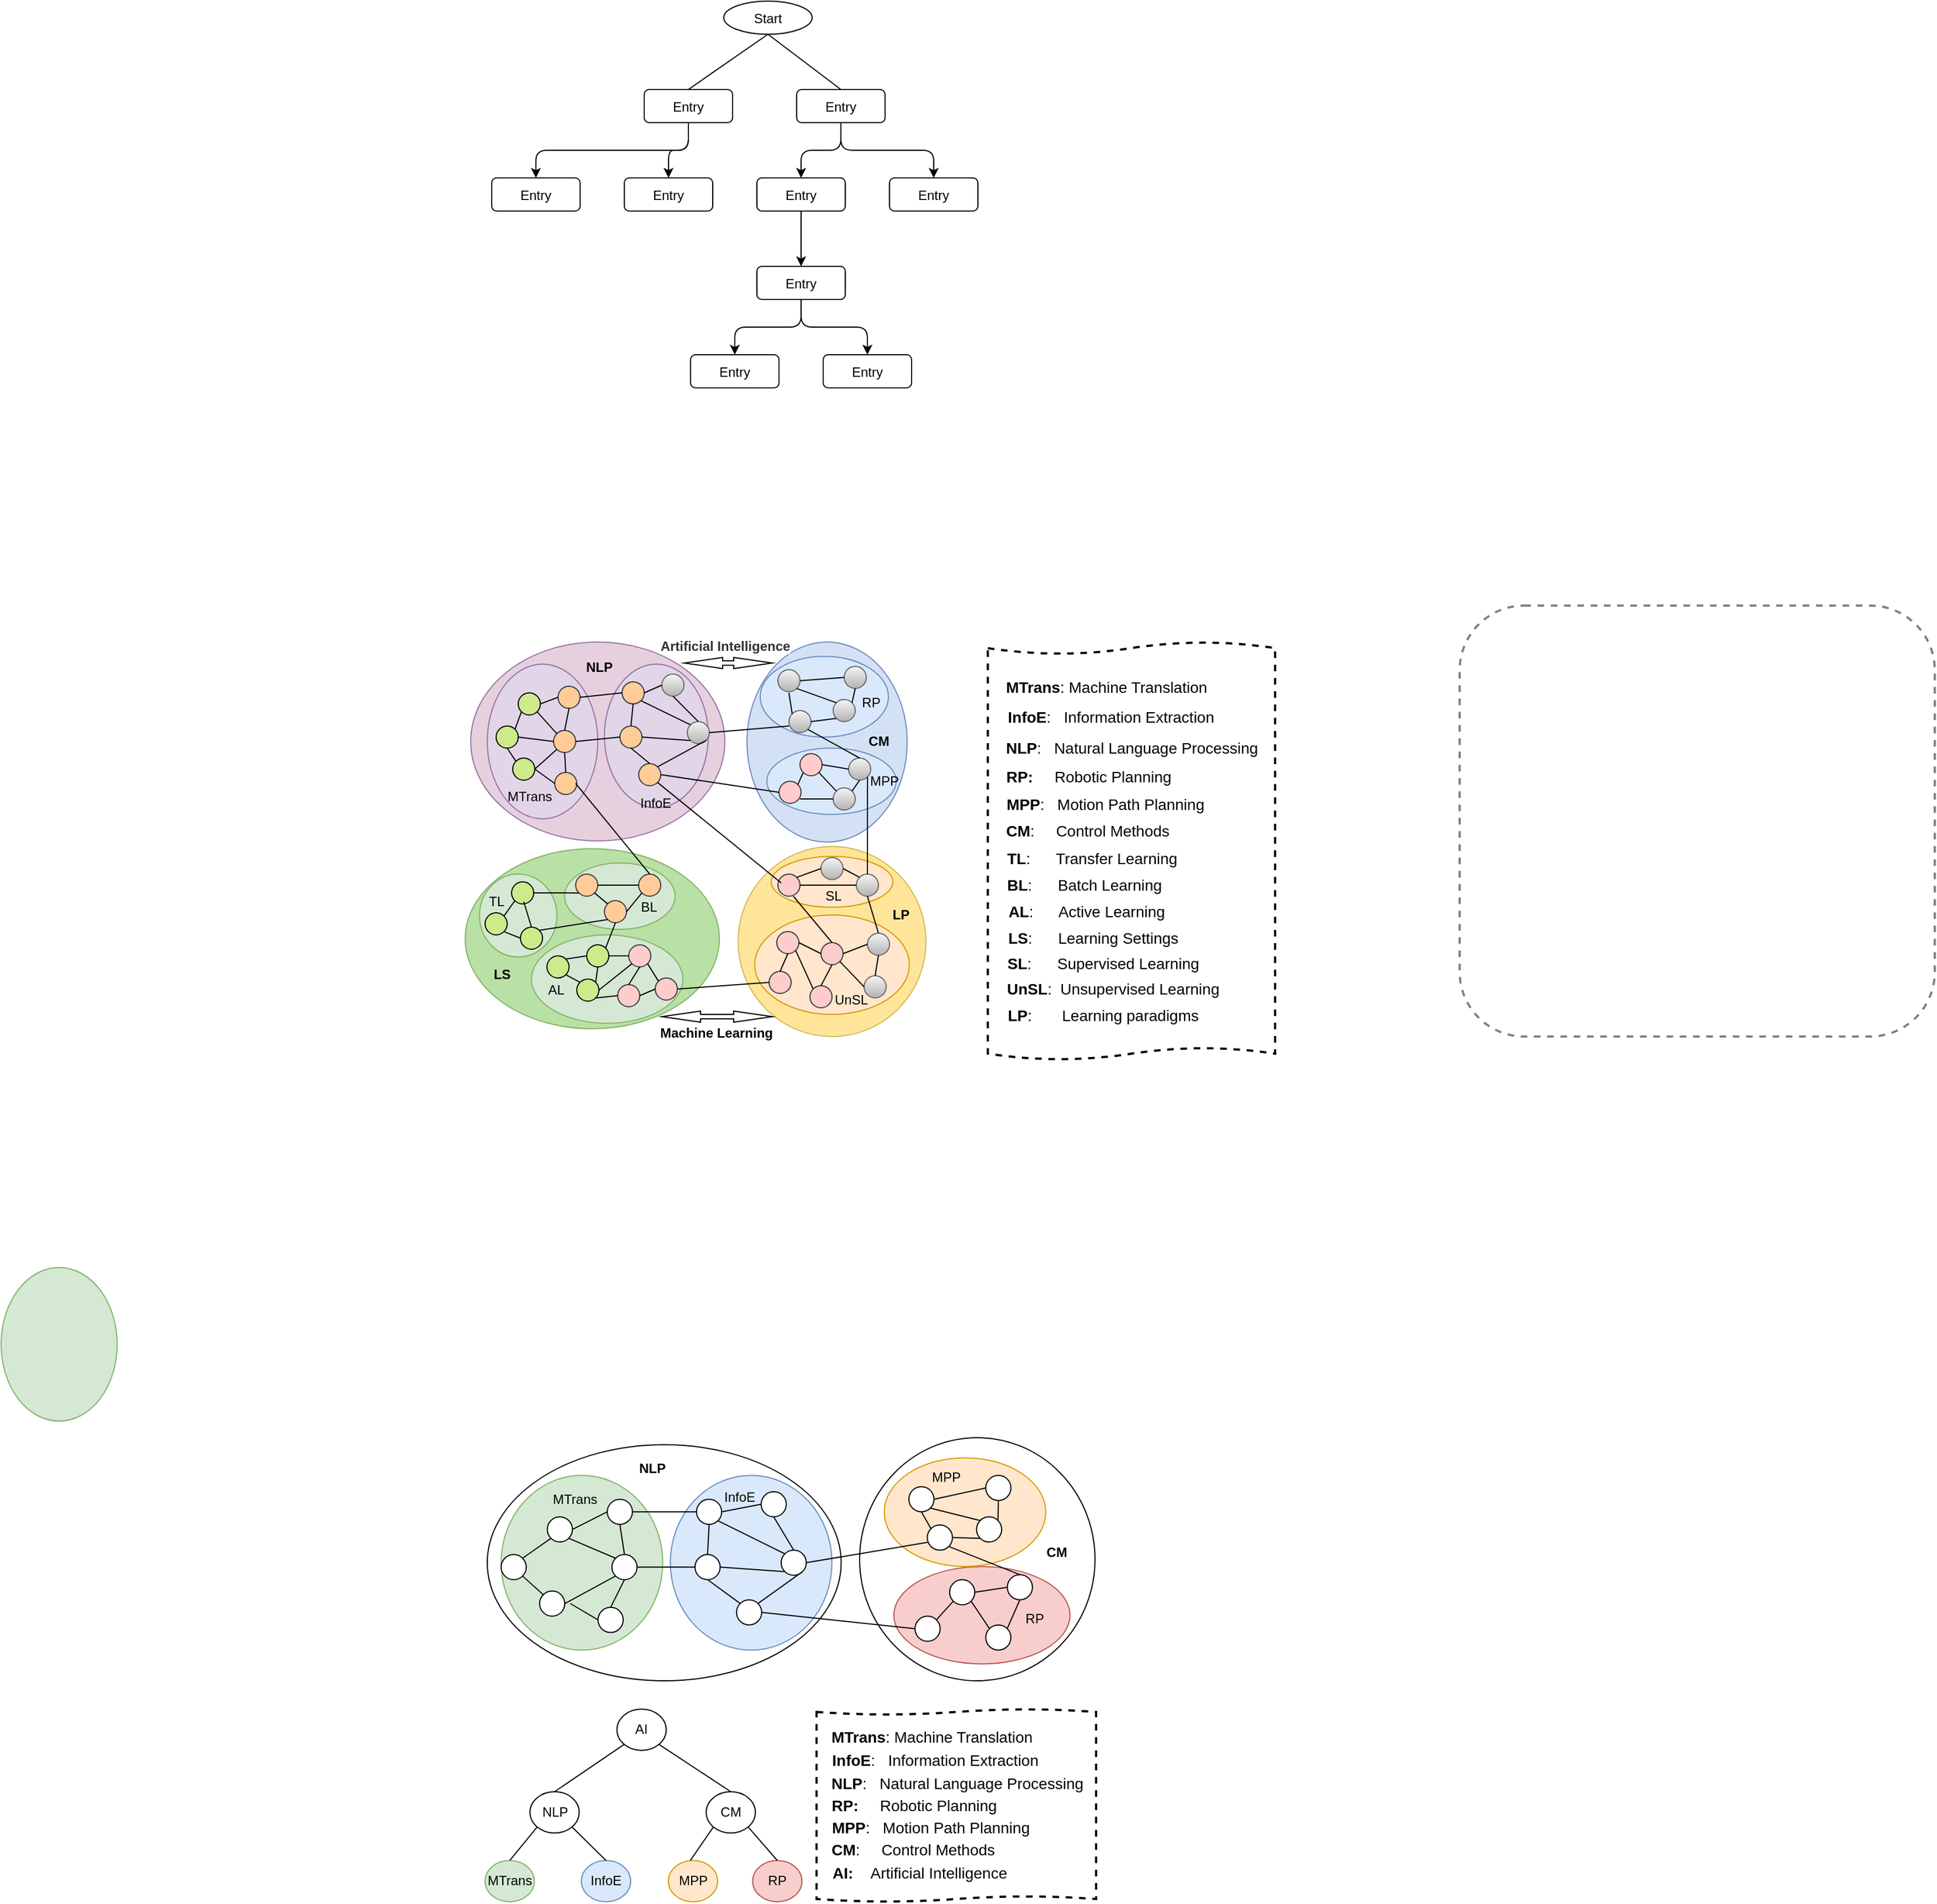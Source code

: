 <mxfile version="14.9.3" type="github">
  <diagram id="14IE2rQUAsmaFd_VFxhA" name="第 1 页">
    <mxGraphModel dx="1865" dy="1716" grid="1" gridSize="10" guides="1" tooltips="1" connect="1" arrows="1" fold="1" page="1" pageScale="1" pageWidth="827" pageHeight="1169" math="0" shadow="0">
      <root>
        <mxCell id="0" />
        <mxCell id="1" parent="0" />
        <mxCell id="2hEy3VEk0m3lQvkDzE6Z-232" value="" style="shape=tape;whiteSpace=wrap;html=1;strokeWidth=2;size=0.029;dashed=1;" parent="1" vertex="1">
          <mxGeometry x="503" y="190" width="260" height="378" as="geometry" />
        </mxCell>
        <mxCell id="2hEy3VEk0m3lQvkDzE6Z-185" value="" style="rounded=1;whiteSpace=wrap;html=1;dashed=1;strokeWidth=2;strokeColor=#808080;" parent="1" vertex="1">
          <mxGeometry x="930" y="157" width="430" height="390" as="geometry" />
        </mxCell>
        <mxCell id="2hEy3VEk0m3lQvkDzE6Z-158" value="" style="ellipse;whiteSpace=wrap;html=1;strokeColor=#d6b656;fillColor=#FFE599;" parent="1" vertex="1">
          <mxGeometry x="277" y="375" width="170" height="172" as="geometry" />
        </mxCell>
        <mxCell id="2hEy3VEk0m3lQvkDzE6Z-157" value="" style="ellipse;whiteSpace=wrap;html=1;strokeColor=#d79b00;fillColor=#ffe6cc;" parent="1" vertex="1">
          <mxGeometry x="292" y="437" width="140" height="90" as="geometry" />
        </mxCell>
        <mxCell id="2hEy3VEk0m3lQvkDzE6Z-129" value="" style="ellipse;whiteSpace=wrap;html=1;strokeColor=#d79b00;fillColor=#ffe6cc;" parent="1" vertex="1">
          <mxGeometry x="307" y="384" width="110" height="46" as="geometry" />
        </mxCell>
        <mxCell id="2hEy3VEk0m3lQvkDzE6Z-123" value="" style="ellipse;whiteSpace=wrap;html=1;strokeColor=#82b366;fillColor=#B9E0A5;" parent="1" vertex="1">
          <mxGeometry x="30" y="377" width="230" height="163" as="geometry" />
        </mxCell>
        <mxCell id="2hEy3VEk0m3lQvkDzE6Z-107" value="" style="ellipse;whiteSpace=wrap;html=1;strokeColor=#82b366;fillColor=#d5e8d4;" parent="1" vertex="1">
          <mxGeometry x="90" y="455" width="137" height="80" as="geometry" />
        </mxCell>
        <mxCell id="2hEy3VEk0m3lQvkDzE6Z-97" value="" style="ellipse;whiteSpace=wrap;html=1;strokeColor=#82b366;fillColor=#d5e8d4;" parent="1" vertex="1">
          <mxGeometry x="43" y="400" width="70" height="75" as="geometry" />
        </mxCell>
        <mxCell id="2hEy3VEk0m3lQvkDzE6Z-90" value="" style="ellipse;whiteSpace=wrap;html=1;strokeColor=#82b366;fillColor=#d5e8d4;" parent="1" vertex="1">
          <mxGeometry x="120" y="390" width="100" height="60" as="geometry" />
        </mxCell>
        <mxCell id="2hEy3VEk0m3lQvkDzE6Z-80" value="" style="ellipse;whiteSpace=wrap;html=1;strokeColor=#6c8ebf;fillColor=#D4E1F5;" parent="1" vertex="1">
          <mxGeometry x="285" y="190" width="145" height="181" as="geometry" />
        </mxCell>
        <mxCell id="2hEy3VEk0m3lQvkDzE6Z-77" value="" style="ellipse;whiteSpace=wrap;html=1;strokeColor=#9673a6;fillColor=#E6D0DE;" parent="1" vertex="1">
          <mxGeometry x="35" y="190" width="230" height="180" as="geometry" />
        </mxCell>
        <mxCell id="2hEy3VEk0m3lQvkDzE6Z-73" value="" style="ellipse;whiteSpace=wrap;html=1;strokeColor=#6c8ebf;fillColor=#dae8fc;" parent="1" vertex="1">
          <mxGeometry x="303" y="286" width="117" height="60" as="geometry" />
        </mxCell>
        <mxCell id="2hEy3VEk0m3lQvkDzE6Z-60" value="" style="ellipse;whiteSpace=wrap;html=1;strokeColor=#6c8ebf;fillColor=#dae8fc;" parent="1" vertex="1">
          <mxGeometry x="297" y="203" width="116" height="73" as="geometry" />
        </mxCell>
        <mxCell id="2hEy3VEk0m3lQvkDzE6Z-39" value="" style="ellipse;whiteSpace=wrap;html=1;strokeColor=#9673a6;fillColor=#e1d5e7;" parent="1" vertex="1">
          <mxGeometry x="156" y="210" width="94" height="130" as="geometry" />
        </mxCell>
        <mxCell id="2hEy3VEk0m3lQvkDzE6Z-29" value="" style="ellipse;whiteSpace=wrap;html=1;strokeColor=#9673a6;fillColor=#e1d5e7;" parent="1" vertex="1">
          <mxGeometry x="50" y="210" width="100" height="140" as="geometry" />
        </mxCell>
        <mxCell id="2hEy3VEk0m3lQvkDzE6Z-2" value="" style="ellipse;whiteSpace=wrap;html=1;aspect=fixed;fillColor=#cdeb8b;" parent="1" vertex="1">
          <mxGeometry x="78" y="236" width="20" height="20" as="geometry" />
        </mxCell>
        <mxCell id="2hEy3VEk0m3lQvkDzE6Z-3" value="" style="ellipse;whiteSpace=wrap;html=1;aspect=fixed;fillColor=#cdeb8b;" parent="1" vertex="1">
          <mxGeometry x="58" y="266" width="20" height="20" as="geometry" />
        </mxCell>
        <mxCell id="2hEy3VEk0m3lQvkDzE6Z-4" value="" style="ellipse;whiteSpace=wrap;html=1;aspect=fixed;fillColor=#cdeb8b;" parent="1" vertex="1">
          <mxGeometry x="73" y="295" width="20" height="20" as="geometry" />
        </mxCell>
        <mxCell id="2hEy3VEk0m3lQvkDzE6Z-7" value="" style="ellipse;whiteSpace=wrap;html=1;aspect=fixed;fillColor=#ffcc99;strokeColor=#36393d;" parent="1" vertex="1">
          <mxGeometry x="114" y="230" width="20" height="20" as="geometry" />
        </mxCell>
        <mxCell id="2hEy3VEk0m3lQvkDzE6Z-8" value="" style="ellipse;whiteSpace=wrap;html=1;aspect=fixed;fillColor=#ffcc99;strokeColor=#36393d;" parent="1" vertex="1">
          <mxGeometry x="110" y="270" width="20" height="20" as="geometry" />
        </mxCell>
        <mxCell id="2hEy3VEk0m3lQvkDzE6Z-9" value="" style="ellipse;whiteSpace=wrap;html=1;aspect=fixed;fillColor=#ffcc99;strokeColor=#36393d;" parent="1" vertex="1">
          <mxGeometry x="111" y="308" width="20" height="20" as="geometry" />
        </mxCell>
        <mxCell id="2hEy3VEk0m3lQvkDzE6Z-12" value="" style="ellipse;whiteSpace=wrap;html=1;aspect=fixed;fillColor=#ffcc99;strokeColor=#36393d;" parent="1" vertex="1">
          <mxGeometry x="170" y="266" width="20" height="20" as="geometry" />
        </mxCell>
        <mxCell id="2hEy3VEk0m3lQvkDzE6Z-13" value="" style="ellipse;whiteSpace=wrap;html=1;aspect=fixed;fillColor=#ffcc99;strokeColor=#36393d;" parent="1" vertex="1">
          <mxGeometry x="172" y="226" width="20" height="20" as="geometry" />
        </mxCell>
        <mxCell id="2hEy3VEk0m3lQvkDzE6Z-14" value="" style="endArrow=none;html=1;exitX=1;exitY=0.5;exitDx=0;exitDy=0;entryX=0;entryY=0.5;entryDx=0;entryDy=0;" parent="1" source="2hEy3VEk0m3lQvkDzE6Z-2" target="2hEy3VEk0m3lQvkDzE6Z-7" edge="1">
          <mxGeometry width="50" height="50" relative="1" as="geometry">
            <mxPoint x="370" y="430" as="sourcePoint" />
            <mxPoint x="110" y="240" as="targetPoint" />
          </mxGeometry>
        </mxCell>
        <mxCell id="2hEy3VEk0m3lQvkDzE6Z-15" value="" style="endArrow=none;html=1;exitX=1;exitY=1;exitDx=0;exitDy=0;entryX=0;entryY=0;entryDx=0;entryDy=0;" parent="1" source="2hEy3VEk0m3lQvkDzE6Z-2" target="2hEy3VEk0m3lQvkDzE6Z-8" edge="1">
          <mxGeometry width="50" height="50" relative="1" as="geometry">
            <mxPoint x="370" y="430" as="sourcePoint" />
            <mxPoint x="420" y="380" as="targetPoint" />
          </mxGeometry>
        </mxCell>
        <mxCell id="2hEy3VEk0m3lQvkDzE6Z-16" value="" style="endArrow=none;html=1;entryX=0;entryY=0.5;entryDx=0;entryDy=0;" parent="1" target="2hEy3VEk0m3lQvkDzE6Z-9" edge="1">
          <mxGeometry width="50" height="50" relative="1" as="geometry">
            <mxPoint x="93" y="305" as="sourcePoint" />
            <mxPoint x="420" y="380" as="targetPoint" />
          </mxGeometry>
        </mxCell>
        <mxCell id="2hEy3VEk0m3lQvkDzE6Z-17" value="" style="endArrow=none;html=1;exitX=1;exitY=0.5;exitDx=0;exitDy=0;entryX=0;entryY=1;entryDx=0;entryDy=0;" parent="1" source="2hEy3VEk0m3lQvkDzE6Z-4" target="2hEy3VEk0m3lQvkDzE6Z-8" edge="1">
          <mxGeometry width="50" height="50" relative="1" as="geometry">
            <mxPoint x="370" y="430" as="sourcePoint" />
            <mxPoint x="420" y="380" as="targetPoint" />
          </mxGeometry>
        </mxCell>
        <mxCell id="2hEy3VEk0m3lQvkDzE6Z-18" value="" style="endArrow=none;html=1;exitX=1;exitY=0.5;exitDx=0;exitDy=0;" parent="1" source="2hEy3VEk0m3lQvkDzE6Z-3" edge="1">
          <mxGeometry width="50" height="50" relative="1" as="geometry">
            <mxPoint x="370" y="430" as="sourcePoint" />
            <mxPoint x="110" y="280" as="targetPoint" />
          </mxGeometry>
        </mxCell>
        <mxCell id="2hEy3VEk0m3lQvkDzE6Z-19" value="" style="endArrow=none;html=1;exitX=1;exitY=0;exitDx=0;exitDy=0;entryX=0;entryY=1;entryDx=0;entryDy=0;" parent="1" source="2hEy3VEk0m3lQvkDzE6Z-3" target="2hEy3VEk0m3lQvkDzE6Z-2" edge="1">
          <mxGeometry width="50" height="50" relative="1" as="geometry">
            <mxPoint x="370" y="430" as="sourcePoint" />
            <mxPoint x="420" y="380" as="targetPoint" />
          </mxGeometry>
        </mxCell>
        <mxCell id="2hEy3VEk0m3lQvkDzE6Z-20" value="" style="endArrow=none;html=1;exitX=0.5;exitY=1;exitDx=0;exitDy=0;entryX=0;entryY=0;entryDx=0;entryDy=0;exitPerimeter=0;" parent="1" source="2hEy3VEk0m3lQvkDzE6Z-3" target="2hEy3VEk0m3lQvkDzE6Z-4" edge="1">
          <mxGeometry width="50" height="50" relative="1" as="geometry">
            <mxPoint x="370" y="430" as="sourcePoint" />
            <mxPoint x="420" y="380" as="targetPoint" />
          </mxGeometry>
        </mxCell>
        <mxCell id="2hEy3VEk0m3lQvkDzE6Z-21" value="" style="endArrow=none;html=1;entryX=0.5;entryY=1;entryDx=0;entryDy=0;exitX=0.5;exitY=0;exitDx=0;exitDy=0;" parent="1" source="2hEy3VEk0m3lQvkDzE6Z-8" target="2hEy3VEk0m3lQvkDzE6Z-7" edge="1">
          <mxGeometry width="50" height="50" relative="1" as="geometry">
            <mxPoint x="370" y="430" as="sourcePoint" />
            <mxPoint x="420" y="380" as="targetPoint" />
          </mxGeometry>
        </mxCell>
        <mxCell id="2hEy3VEk0m3lQvkDzE6Z-22" value="" style="endArrow=none;html=1;entryX=0.5;entryY=1;entryDx=0;entryDy=0;exitX=0.5;exitY=0;exitDx=0;exitDy=0;" parent="1" source="2hEy3VEk0m3lQvkDzE6Z-9" target="2hEy3VEk0m3lQvkDzE6Z-8" edge="1">
          <mxGeometry width="50" height="50" relative="1" as="geometry">
            <mxPoint x="370" y="430" as="sourcePoint" />
            <mxPoint x="420" y="380" as="targetPoint" />
          </mxGeometry>
        </mxCell>
        <mxCell id="2hEy3VEk0m3lQvkDzE6Z-23" value="" style="endArrow=none;html=1;entryX=1;entryY=0.5;entryDx=0;entryDy=0;exitX=0;exitY=0.5;exitDx=0;exitDy=0;" parent="1" source="2hEy3VEk0m3lQvkDzE6Z-13" target="2hEy3VEk0m3lQvkDzE6Z-7" edge="1">
          <mxGeometry width="50" height="50" relative="1" as="geometry">
            <mxPoint x="370" y="430" as="sourcePoint" />
            <mxPoint x="420" y="380" as="targetPoint" />
          </mxGeometry>
        </mxCell>
        <mxCell id="2hEy3VEk0m3lQvkDzE6Z-24" value="" style="endArrow=none;html=1;exitX=1;exitY=0.5;exitDx=0;exitDy=0;entryX=0;entryY=0.5;entryDx=0;entryDy=0;" parent="1" source="2hEy3VEk0m3lQvkDzE6Z-8" target="2hEy3VEk0m3lQvkDzE6Z-12" edge="1">
          <mxGeometry width="50" height="50" relative="1" as="geometry">
            <mxPoint x="370" y="430" as="sourcePoint" />
            <mxPoint x="420" y="380" as="targetPoint" />
          </mxGeometry>
        </mxCell>
        <mxCell id="2hEy3VEk0m3lQvkDzE6Z-26" value="" style="endArrow=none;html=1;entryX=0.5;entryY=1;entryDx=0;entryDy=0;exitX=0.5;exitY=0;exitDx=0;exitDy=0;" parent="1" source="2hEy3VEk0m3lQvkDzE6Z-12" target="2hEy3VEk0m3lQvkDzE6Z-13" edge="1">
          <mxGeometry width="50" height="50" relative="1" as="geometry">
            <mxPoint x="370" y="430" as="sourcePoint" />
            <mxPoint x="420" y="380" as="targetPoint" />
          </mxGeometry>
        </mxCell>
        <mxCell id="2hEy3VEk0m3lQvkDzE6Z-27" value="" style="ellipse;whiteSpace=wrap;html=1;aspect=fixed;fillColor=#ffcc99;strokeColor=#36393d;" parent="1" vertex="1">
          <mxGeometry x="187" y="300" width="20" height="20" as="geometry" />
        </mxCell>
        <mxCell id="2hEy3VEk0m3lQvkDzE6Z-28" value="" style="endArrow=none;html=1;entryX=0.5;entryY=1;entryDx=0;entryDy=0;exitX=0.5;exitY=0;exitDx=0;exitDy=0;" parent="1" source="2hEy3VEk0m3lQvkDzE6Z-27" target="2hEy3VEk0m3lQvkDzE6Z-12" edge="1">
          <mxGeometry width="50" height="50" relative="1" as="geometry">
            <mxPoint x="370" y="430" as="sourcePoint" />
            <mxPoint x="420" y="380" as="targetPoint" />
          </mxGeometry>
        </mxCell>
        <mxCell id="2hEy3VEk0m3lQvkDzE6Z-30" value="" style="ellipse;whiteSpace=wrap;html=1;aspect=fixed;fillColor=#f5f5f5;strokeColor=#666666;gradientColor=#b3b3b3;" parent="1" vertex="1">
          <mxGeometry x="208" y="219" width="20" height="20" as="geometry" />
        </mxCell>
        <mxCell id="2hEy3VEk0m3lQvkDzE6Z-34" value="" style="ellipse;whiteSpace=wrap;html=1;aspect=fixed;fillColor=#f5f5f5;strokeColor=#666666;gradientColor=#b3b3b3;" parent="1" vertex="1">
          <mxGeometry x="231" y="262" width="20" height="20" as="geometry" />
        </mxCell>
        <mxCell id="2hEy3VEk0m3lQvkDzE6Z-36" value="" style="endArrow=none;html=1;exitX=1;exitY=0.5;exitDx=0;exitDy=0;entryX=0;entryY=0.5;entryDx=0;entryDy=0;" parent="1" source="2hEy3VEk0m3lQvkDzE6Z-13" target="2hEy3VEk0m3lQvkDzE6Z-30" edge="1">
          <mxGeometry width="50" height="50" relative="1" as="geometry">
            <mxPoint x="370" y="330" as="sourcePoint" />
            <mxPoint x="420" y="280" as="targetPoint" />
          </mxGeometry>
        </mxCell>
        <mxCell id="2hEy3VEk0m3lQvkDzE6Z-37" value="" style="endArrow=none;html=1;entryX=0;entryY=0;entryDx=0;entryDy=0;exitX=1;exitY=1;exitDx=0;exitDy=0;" parent="1" source="2hEy3VEk0m3lQvkDzE6Z-13" target="2hEy3VEk0m3lQvkDzE6Z-34" edge="1">
          <mxGeometry width="50" height="50" relative="1" as="geometry">
            <mxPoint x="190" y="230" as="sourcePoint" />
            <mxPoint x="420" y="280" as="targetPoint" />
          </mxGeometry>
        </mxCell>
        <mxCell id="2hEy3VEk0m3lQvkDzE6Z-42" value="" style="endArrow=none;html=1;exitX=1;exitY=0.5;exitDx=0;exitDy=0;entryX=0;entryY=1;entryDx=0;entryDy=0;" parent="1" source="2hEy3VEk0m3lQvkDzE6Z-12" target="2hEy3VEk0m3lQvkDzE6Z-34" edge="1">
          <mxGeometry width="50" height="50" relative="1" as="geometry">
            <mxPoint x="370" y="330" as="sourcePoint" />
            <mxPoint x="420" y="280" as="targetPoint" />
          </mxGeometry>
        </mxCell>
        <mxCell id="2hEy3VEk0m3lQvkDzE6Z-43" value="" style="endArrow=none;html=1;exitX=0.5;exitY=0;exitDx=0;exitDy=0;entryX=0.5;entryY=1;entryDx=0;entryDy=0;" parent="1" source="2hEy3VEk0m3lQvkDzE6Z-34" target="2hEy3VEk0m3lQvkDzE6Z-30" edge="1">
          <mxGeometry width="50" height="50" relative="1" as="geometry">
            <mxPoint x="370" y="330" as="sourcePoint" />
            <mxPoint x="420" y="280" as="targetPoint" />
          </mxGeometry>
        </mxCell>
        <mxCell id="2hEy3VEk0m3lQvkDzE6Z-44" value="" style="ellipse;whiteSpace=wrap;html=1;aspect=fixed;fillColor=#f5f5f5;strokeColor=#666666;gradientColor=#b3b3b3;" parent="1" vertex="1">
          <mxGeometry x="323" y="252" width="20" height="20" as="geometry" />
        </mxCell>
        <mxCell id="2hEy3VEk0m3lQvkDzE6Z-45" value="" style="ellipse;whiteSpace=wrap;html=1;aspect=fixed;fillColor=#f5f5f5;strokeColor=#666666;gradientColor=#b3b3b3;" parent="1" vertex="1">
          <mxGeometry x="363" y="242" width="20" height="20" as="geometry" />
        </mxCell>
        <mxCell id="2hEy3VEk0m3lQvkDzE6Z-46" value="" style="ellipse;whiteSpace=wrap;html=1;aspect=fixed;fillColor=#f5f5f5;strokeColor=#666666;gradientColor=#b3b3b3;" parent="1" vertex="1">
          <mxGeometry x="313" y="215" width="20" height="20" as="geometry" />
        </mxCell>
        <mxCell id="2hEy3VEk0m3lQvkDzE6Z-47" value="" style="ellipse;whiteSpace=wrap;html=1;aspect=fixed;fillColor=#f5f5f5;strokeColor=#666666;gradientColor=#b3b3b3;" parent="1" vertex="1">
          <mxGeometry x="373" y="212" width="20" height="20" as="geometry" />
        </mxCell>
        <mxCell id="2hEy3VEk0m3lQvkDzE6Z-55" value="" style="endArrow=none;html=1;exitX=1;exitY=0.5;exitDx=0;exitDy=0;entryX=0;entryY=0.5;entryDx=0;entryDy=0;" parent="1" source="2hEy3VEk0m3lQvkDzE6Z-46" target="2hEy3VEk0m3lQvkDzE6Z-47" edge="1">
          <mxGeometry width="50" height="50" relative="1" as="geometry">
            <mxPoint x="403" y="426" as="sourcePoint" />
            <mxPoint x="453" y="376" as="targetPoint" />
          </mxGeometry>
        </mxCell>
        <mxCell id="2hEy3VEk0m3lQvkDzE6Z-56" value="" style="endArrow=none;html=1;exitX=1;exitY=1;exitDx=0;exitDy=0;entryX=0;entryY=0;entryDx=0;entryDy=0;" parent="1" source="2hEy3VEk0m3lQvkDzE6Z-46" target="2hEy3VEk0m3lQvkDzE6Z-45" edge="1">
          <mxGeometry width="50" height="50" relative="1" as="geometry">
            <mxPoint x="403" y="426" as="sourcePoint" />
            <mxPoint x="453" y="376" as="targetPoint" />
          </mxGeometry>
        </mxCell>
        <mxCell id="2hEy3VEk0m3lQvkDzE6Z-57" value="" style="endArrow=none;html=1;entryX=0;entryY=0;entryDx=0;entryDy=0;" parent="1" target="2hEy3VEk0m3lQvkDzE6Z-44" edge="1">
          <mxGeometry width="50" height="50" relative="1" as="geometry">
            <mxPoint x="323" y="236" as="sourcePoint" />
            <mxPoint x="453" y="376" as="targetPoint" />
          </mxGeometry>
        </mxCell>
        <mxCell id="2hEy3VEk0m3lQvkDzE6Z-58" value="" style="endArrow=none;html=1;exitX=1;exitY=0;exitDx=0;exitDy=0;entryX=0.5;entryY=1;entryDx=0;entryDy=0;" parent="1" source="2hEy3VEk0m3lQvkDzE6Z-45" target="2hEy3VEk0m3lQvkDzE6Z-47" edge="1">
          <mxGeometry width="50" height="50" relative="1" as="geometry">
            <mxPoint x="403" y="426" as="sourcePoint" />
            <mxPoint x="453" y="376" as="targetPoint" />
          </mxGeometry>
        </mxCell>
        <mxCell id="2hEy3VEk0m3lQvkDzE6Z-59" value="" style="endArrow=none;html=1;exitX=1;exitY=0.5;exitDx=0;exitDy=0;entryX=0;entryY=1;entryDx=0;entryDy=0;" parent="1" source="2hEy3VEk0m3lQvkDzE6Z-44" target="2hEy3VEk0m3lQvkDzE6Z-45" edge="1">
          <mxGeometry width="50" height="50" relative="1" as="geometry">
            <mxPoint x="403" y="426" as="sourcePoint" />
            <mxPoint x="453" y="376" as="targetPoint" />
          </mxGeometry>
        </mxCell>
        <mxCell id="2hEy3VEk0m3lQvkDzE6Z-64" value="" style="ellipse;whiteSpace=wrap;html=1;aspect=fixed;fillColor=#f5f5f5;strokeColor=#666666;gradientColor=#b3b3b3;" parent="1" vertex="1">
          <mxGeometry x="377" y="295" width="20" height="20" as="geometry" />
        </mxCell>
        <mxCell id="2hEy3VEk0m3lQvkDzE6Z-65" value="" style="ellipse;whiteSpace=wrap;html=1;aspect=fixed;fillColor=#f5f5f5;strokeColor=#666666;gradientColor=#b3b3b3;" parent="1" vertex="1">
          <mxGeometry x="363" y="322" width="20" height="20" as="geometry" />
        </mxCell>
        <mxCell id="2hEy3VEk0m3lQvkDzE6Z-66" value="" style="ellipse;whiteSpace=wrap;html=1;aspect=fixed;fillColor=#ffcccc;strokeColor=#36393d;" parent="1" vertex="1">
          <mxGeometry x="314" y="316" width="20" height="20" as="geometry" />
        </mxCell>
        <mxCell id="2hEy3VEk0m3lQvkDzE6Z-67" value="" style="ellipse;whiteSpace=wrap;html=1;aspect=fixed;fillColor=#ffcccc;strokeColor=#36393d;" parent="1" vertex="1">
          <mxGeometry x="333" y="291" width="20" height="20" as="geometry" />
        </mxCell>
        <mxCell id="2hEy3VEk0m3lQvkDzE6Z-68" value="" style="endArrow=none;html=1;entryX=0;entryY=1;entryDx=0;entryDy=0;exitX=1;exitY=0;exitDx=0;exitDy=0;" parent="1" source="2hEy3VEk0m3lQvkDzE6Z-66" target="2hEy3VEk0m3lQvkDzE6Z-67" edge="1">
          <mxGeometry width="50" height="50" relative="1" as="geometry">
            <mxPoint x="403" y="426" as="sourcePoint" />
            <mxPoint x="453" y="376" as="targetPoint" />
          </mxGeometry>
        </mxCell>
        <mxCell id="2hEy3VEk0m3lQvkDzE6Z-69" value="" style="endArrow=none;html=1;entryX=1;entryY=1;entryDx=0;entryDy=0;exitX=0;exitY=0;exitDx=0;exitDy=0;" parent="1" source="2hEy3VEk0m3lQvkDzE6Z-65" target="2hEy3VEk0m3lQvkDzE6Z-67" edge="1">
          <mxGeometry width="50" height="50" relative="1" as="geometry">
            <mxPoint x="403" y="426" as="sourcePoint" />
            <mxPoint x="453" y="376" as="targetPoint" />
          </mxGeometry>
        </mxCell>
        <mxCell id="2hEy3VEk0m3lQvkDzE6Z-70" value="" style="endArrow=none;html=1;exitX=1;exitY=0.5;exitDx=0;exitDy=0;entryX=0;entryY=0.5;entryDx=0;entryDy=0;" parent="1" source="2hEy3VEk0m3lQvkDzE6Z-67" target="2hEy3VEk0m3lQvkDzE6Z-64" edge="1">
          <mxGeometry width="50" height="50" relative="1" as="geometry">
            <mxPoint x="403" y="426" as="sourcePoint" />
            <mxPoint x="453" y="376" as="targetPoint" />
          </mxGeometry>
        </mxCell>
        <mxCell id="2hEy3VEk0m3lQvkDzE6Z-71" value="" style="endArrow=none;html=1;entryX=0.5;entryY=1;entryDx=0;entryDy=0;exitX=1;exitY=0;exitDx=0;exitDy=0;" parent="1" source="2hEy3VEk0m3lQvkDzE6Z-65" target="2hEy3VEk0m3lQvkDzE6Z-64" edge="1">
          <mxGeometry width="50" height="50" relative="1" as="geometry">
            <mxPoint x="403" y="426" as="sourcePoint" />
            <mxPoint x="453" y="376" as="targetPoint" />
          </mxGeometry>
        </mxCell>
        <mxCell id="2hEy3VEk0m3lQvkDzE6Z-75" value="" style="endArrow=none;html=1;entryX=0;entryY=0.5;entryDx=0;entryDy=0;" parent="1" target="2hEy3VEk0m3lQvkDzE6Z-65" edge="1">
          <mxGeometry width="50" height="50" relative="1" as="geometry">
            <mxPoint x="333" y="332" as="sourcePoint" />
            <mxPoint x="453" y="376" as="targetPoint" />
          </mxGeometry>
        </mxCell>
        <mxCell id="2hEy3VEk0m3lQvkDzE6Z-81" value="" style="ellipse;whiteSpace=wrap;html=1;aspect=fixed;fillColor=#ffcc99;strokeColor=#36393d;" parent="1" vertex="1">
          <mxGeometry x="187" y="400" width="20" height="20" as="geometry" />
        </mxCell>
        <mxCell id="2hEy3VEk0m3lQvkDzE6Z-82" value="" style="ellipse;whiteSpace=wrap;html=1;aspect=fixed;fillColor=#ffcc99;strokeColor=#36393d;" parent="1" vertex="1">
          <mxGeometry x="156" y="424" width="20" height="20" as="geometry" />
        </mxCell>
        <mxCell id="2hEy3VEk0m3lQvkDzE6Z-83" value="" style="ellipse;whiteSpace=wrap;html=1;aspect=fixed;fillColor=#ffcc99;strokeColor=#36393d;" parent="1" vertex="1">
          <mxGeometry x="130" y="400" width="20" height="20" as="geometry" />
        </mxCell>
        <mxCell id="2hEy3VEk0m3lQvkDzE6Z-85" value="" style="endArrow=none;html=1;exitX=1;exitY=0.5;exitDx=0;exitDy=0;entryX=0;entryY=0.5;entryDx=0;entryDy=0;" parent="1" source="2hEy3VEk0m3lQvkDzE6Z-83" target="2hEy3VEk0m3lQvkDzE6Z-81" edge="1">
          <mxGeometry width="50" height="50" relative="1" as="geometry">
            <mxPoint x="370" y="440" as="sourcePoint" />
            <mxPoint x="420" y="390" as="targetPoint" />
          </mxGeometry>
        </mxCell>
        <mxCell id="2hEy3VEk0m3lQvkDzE6Z-86" value="" style="endArrow=none;html=1;entryX=0;entryY=1;entryDx=0;entryDy=0;exitX=1;exitY=0.5;exitDx=0;exitDy=0;" parent="1" source="2hEy3VEk0m3lQvkDzE6Z-82" target="2hEy3VEk0m3lQvkDzE6Z-81" edge="1">
          <mxGeometry width="50" height="50" relative="1" as="geometry">
            <mxPoint x="208.426" y="396.716" as="sourcePoint" />
            <mxPoint x="420" y="390" as="targetPoint" />
          </mxGeometry>
        </mxCell>
        <mxCell id="2hEy3VEk0m3lQvkDzE6Z-87" value="" style="endArrow=none;html=1;entryX=0;entryY=0;entryDx=0;entryDy=0;exitX=1;exitY=1;exitDx=0;exitDy=0;" parent="1" source="2hEy3VEk0m3lQvkDzE6Z-83" target="2hEy3VEk0m3lQvkDzE6Z-82" edge="1">
          <mxGeometry width="50" height="50" relative="1" as="geometry">
            <mxPoint x="140" y="410" as="sourcePoint" />
            <mxPoint x="420" y="390" as="targetPoint" />
          </mxGeometry>
        </mxCell>
        <mxCell id="2hEy3VEk0m3lQvkDzE6Z-91" value="" style="ellipse;whiteSpace=wrap;html=1;aspect=fixed;fillColor=#cdeb8b;" parent="1" vertex="1">
          <mxGeometry x="80" y="448" width="20" height="20" as="geometry" />
        </mxCell>
        <mxCell id="2hEy3VEk0m3lQvkDzE6Z-92" value="" style="ellipse;whiteSpace=wrap;html=1;aspect=fixed;fillColor=#cdeb8b;" parent="1" vertex="1">
          <mxGeometry x="48" y="435" width="20" height="20" as="geometry" />
        </mxCell>
        <mxCell id="2hEy3VEk0m3lQvkDzE6Z-93" value="" style="ellipse;whiteSpace=wrap;html=1;aspect=fixed;fillColor=#cdeb8b;" parent="1" vertex="1">
          <mxGeometry x="72" y="407" width="20" height="20" as="geometry" />
        </mxCell>
        <mxCell id="2hEy3VEk0m3lQvkDzE6Z-94" value="" style="endArrow=none;html=1;entryX=0.5;entryY=0;entryDx=0;entryDy=0;" parent="1" target="2hEy3VEk0m3lQvkDzE6Z-91" edge="1">
          <mxGeometry width="50" height="50" relative="1" as="geometry">
            <mxPoint x="83" y="425" as="sourcePoint" />
            <mxPoint x="430" y="385" as="targetPoint" />
          </mxGeometry>
        </mxCell>
        <mxCell id="2hEy3VEk0m3lQvkDzE6Z-95" value="" style="endArrow=none;html=1;exitX=1;exitY=0;exitDx=0;exitDy=0;entryX=0;entryY=1;entryDx=0;entryDy=0;" parent="1" source="2hEy3VEk0m3lQvkDzE6Z-92" target="2hEy3VEk0m3lQvkDzE6Z-93" edge="1">
          <mxGeometry width="50" height="50" relative="1" as="geometry">
            <mxPoint x="380" y="435" as="sourcePoint" />
            <mxPoint x="430" y="385" as="targetPoint" />
          </mxGeometry>
        </mxCell>
        <mxCell id="2hEy3VEk0m3lQvkDzE6Z-96" value="" style="endArrow=none;html=1;exitX=1;exitY=1;exitDx=0;exitDy=0;entryX=0;entryY=0.5;entryDx=0;entryDy=0;" parent="1" source="2hEy3VEk0m3lQvkDzE6Z-92" target="2hEy3VEk0m3lQvkDzE6Z-91" edge="1">
          <mxGeometry width="50" height="50" relative="1" as="geometry">
            <mxPoint x="380" y="435" as="sourcePoint" />
            <mxPoint x="430" y="385" as="targetPoint" />
          </mxGeometry>
        </mxCell>
        <mxCell id="2hEy3VEk0m3lQvkDzE6Z-98" value="" style="ellipse;whiteSpace=wrap;html=1;aspect=fixed;fillColor=#cdeb8b;" parent="1" vertex="1">
          <mxGeometry x="104" y="474" width="20" height="20" as="geometry" />
        </mxCell>
        <mxCell id="2hEy3VEk0m3lQvkDzE6Z-99" value="" style="ellipse;whiteSpace=wrap;html=1;aspect=fixed;fillColor=#cdeb8b;" parent="1" vertex="1">
          <mxGeometry x="131" y="495" width="20" height="20" as="geometry" />
        </mxCell>
        <mxCell id="2hEy3VEk0m3lQvkDzE6Z-100" value="" style="ellipse;whiteSpace=wrap;html=1;aspect=fixed;fillColor=#cdeb8b;" parent="1" vertex="1">
          <mxGeometry x="140" y="464" width="20" height="20" as="geometry" />
        </mxCell>
        <mxCell id="2hEy3VEk0m3lQvkDzE6Z-102" value="" style="endArrow=none;html=1;exitX=1;exitY=0;exitDx=0;exitDy=0;" parent="1" source="2hEy3VEk0m3lQvkDzE6Z-98" edge="1">
          <mxGeometry width="50" height="50" relative="1" as="geometry">
            <mxPoint x="370" y="424" as="sourcePoint" />
            <mxPoint x="140" y="474" as="targetPoint" />
          </mxGeometry>
        </mxCell>
        <mxCell id="2hEy3VEk0m3lQvkDzE6Z-104" value="" style="endArrow=none;html=1;exitX=1;exitY=1;exitDx=0;exitDy=0;entryX=0;entryY=0;entryDx=0;entryDy=0;" parent="1" source="2hEy3VEk0m3lQvkDzE6Z-98" target="2hEy3VEk0m3lQvkDzE6Z-99" edge="1">
          <mxGeometry width="50" height="50" relative="1" as="geometry">
            <mxPoint x="370" y="424" as="sourcePoint" />
            <mxPoint x="420" y="374" as="targetPoint" />
          </mxGeometry>
        </mxCell>
        <mxCell id="2hEy3VEk0m3lQvkDzE6Z-105" value="" style="endArrow=none;html=1;entryX=0.5;entryY=1;entryDx=0;entryDy=0;exitX=1;exitY=0;exitDx=0;exitDy=0;" parent="1" source="2hEy3VEk0m3lQvkDzE6Z-99" target="2hEy3VEk0m3lQvkDzE6Z-100" edge="1">
          <mxGeometry width="50" height="50" relative="1" as="geometry">
            <mxPoint x="150" y="504" as="sourcePoint" />
            <mxPoint x="420" y="374" as="targetPoint" />
          </mxGeometry>
        </mxCell>
        <mxCell id="2hEy3VEk0m3lQvkDzE6Z-108" value="" style="ellipse;whiteSpace=wrap;html=1;aspect=fixed;fillColor=#ffcccc;strokeColor=#36393d;" parent="1" vertex="1">
          <mxGeometry x="178" y="464" width="20" height="20" as="geometry" />
        </mxCell>
        <mxCell id="2hEy3VEk0m3lQvkDzE6Z-112" value="" style="ellipse;whiteSpace=wrap;html=1;aspect=fixed;fillColor=#ffcccc;strokeColor=#36393d;fontStyle=1" parent="1" vertex="1">
          <mxGeometry x="202" y="494" width="20" height="20" as="geometry" />
        </mxCell>
        <mxCell id="2hEy3VEk0m3lQvkDzE6Z-113" value="" style="ellipse;whiteSpace=wrap;html=1;aspect=fixed;fillColor=#ffcccc;strokeColor=#36393d;direction=south;" parent="1" vertex="1">
          <mxGeometry x="168" y="500" width="20" height="20" as="geometry" />
        </mxCell>
        <mxCell id="2hEy3VEk0m3lQvkDzE6Z-117" value="" style="endArrow=none;html=1;exitX=0;exitY=0.5;exitDx=0;exitDy=0;entryX=0.5;entryY=1;entryDx=0;entryDy=0;" parent="1" source="2hEy3VEk0m3lQvkDzE6Z-113" target="2hEy3VEk0m3lQvkDzE6Z-108" edge="1">
          <mxGeometry width="50" height="50" relative="1" as="geometry">
            <mxPoint x="370" y="424" as="sourcePoint" />
            <mxPoint x="420" y="374" as="targetPoint" />
          </mxGeometry>
        </mxCell>
        <mxCell id="2hEy3VEk0m3lQvkDzE6Z-118" value="" style="endArrow=none;html=1;exitX=0.5;exitY=0;exitDx=0;exitDy=0;entryX=0;entryY=0.5;entryDx=0;entryDy=0;" parent="1" source="2hEy3VEk0m3lQvkDzE6Z-113" target="2hEy3VEk0m3lQvkDzE6Z-112" edge="1">
          <mxGeometry width="50" height="50" relative="1" as="geometry">
            <mxPoint x="370" y="424" as="sourcePoint" />
            <mxPoint x="420" y="374" as="targetPoint" />
          </mxGeometry>
        </mxCell>
        <mxCell id="2hEy3VEk0m3lQvkDzE6Z-119" value="" style="endArrow=none;html=1;entryX=1;entryY=1;entryDx=0;entryDy=0;exitX=0;exitY=0;exitDx=0;exitDy=0;" parent="1" source="2hEy3VEk0m3lQvkDzE6Z-112" target="2hEy3VEk0m3lQvkDzE6Z-108" edge="1">
          <mxGeometry width="50" height="50" relative="1" as="geometry">
            <mxPoint x="370" y="424" as="sourcePoint" />
            <mxPoint x="420" y="374" as="targetPoint" />
          </mxGeometry>
        </mxCell>
        <mxCell id="2hEy3VEk0m3lQvkDzE6Z-120" value="" style="endArrow=none;html=1;exitX=1;exitY=1;exitDx=0;exitDy=0;entryX=0.5;entryY=1;entryDx=0;entryDy=0;" parent="1" source="2hEy3VEk0m3lQvkDzE6Z-99" target="2hEy3VEk0m3lQvkDzE6Z-113" edge="1">
          <mxGeometry width="50" height="50" relative="1" as="geometry">
            <mxPoint x="370" y="424" as="sourcePoint" />
            <mxPoint x="420" y="374" as="targetPoint" />
          </mxGeometry>
        </mxCell>
        <mxCell id="2hEy3VEk0m3lQvkDzE6Z-121" value="" style="endArrow=none;html=1;exitX=1;exitY=0.5;exitDx=0;exitDy=0;entryX=0;entryY=1;entryDx=0;entryDy=0;" parent="1" source="2hEy3VEk0m3lQvkDzE6Z-99" target="2hEy3VEk0m3lQvkDzE6Z-108" edge="1">
          <mxGeometry width="50" height="50" relative="1" as="geometry">
            <mxPoint x="370" y="424" as="sourcePoint" />
            <mxPoint x="420" y="374" as="targetPoint" />
          </mxGeometry>
        </mxCell>
        <mxCell id="2hEy3VEk0m3lQvkDzE6Z-122" value="" style="endArrow=none;html=1;exitX=1;exitY=0.5;exitDx=0;exitDy=0;entryX=0;entryY=0.5;entryDx=0;entryDy=0;" parent="1" source="2hEy3VEk0m3lQvkDzE6Z-100" target="2hEy3VEk0m3lQvkDzE6Z-108" edge="1">
          <mxGeometry width="50" height="50" relative="1" as="geometry">
            <mxPoint x="370" y="424" as="sourcePoint" />
            <mxPoint x="420" y="374" as="targetPoint" />
          </mxGeometry>
        </mxCell>
        <mxCell id="2hEy3VEk0m3lQvkDzE6Z-124" value="" style="ellipse;whiteSpace=wrap;html=1;aspect=fixed;fillColor=#f5f5f5;strokeColor=#666666;gradientColor=#b3b3b3;" parent="1" vertex="1">
          <mxGeometry x="352" y="385" width="20" height="20" as="geometry" />
        </mxCell>
        <mxCell id="2hEy3VEk0m3lQvkDzE6Z-125" value="" style="ellipse;whiteSpace=wrap;html=1;aspect=fixed;fillColor=#f5f5f5;strokeColor=#666666;gradientColor=#b3b3b3;" parent="1" vertex="1">
          <mxGeometry x="384" y="400" width="20" height="20" as="geometry" />
        </mxCell>
        <mxCell id="2hEy3VEk0m3lQvkDzE6Z-126" value="" style="ellipse;whiteSpace=wrap;html=1;aspect=fixed;fillColor=#ffcccc;strokeColor=#36393d;" parent="1" vertex="1">
          <mxGeometry x="313" y="400" width="20" height="20" as="geometry" />
        </mxCell>
        <mxCell id="2hEy3VEk0m3lQvkDzE6Z-127" value="" style="ellipse;whiteSpace=wrap;html=1;aspect=fixed;fillColor=#ffcccc;strokeColor=#36393d;" parent="1" vertex="1">
          <mxGeometry x="312" y="452" width="20" height="20" as="geometry" />
        </mxCell>
        <mxCell id="2hEy3VEk0m3lQvkDzE6Z-130" value="" style="endArrow=none;html=1;entryX=1;entryY=0.5;entryDx=0;entryDy=0;exitX=0;exitY=0;exitDx=0;exitDy=0;" parent="1" source="2hEy3VEk0m3lQvkDzE6Z-125" target="2hEy3VEk0m3lQvkDzE6Z-124" edge="1">
          <mxGeometry width="50" height="50" relative="1" as="geometry">
            <mxPoint x="367" y="430" as="sourcePoint" />
            <mxPoint x="417" y="380" as="targetPoint" />
          </mxGeometry>
        </mxCell>
        <mxCell id="2hEy3VEk0m3lQvkDzE6Z-131" value="" style="endArrow=none;html=1;entryX=0;entryY=0.5;entryDx=0;entryDy=0;exitX=1;exitY=0;exitDx=0;exitDy=0;" parent="1" source="2hEy3VEk0m3lQvkDzE6Z-126" target="2hEy3VEk0m3lQvkDzE6Z-124" edge="1">
          <mxGeometry width="50" height="50" relative="1" as="geometry">
            <mxPoint x="367" y="430" as="sourcePoint" />
            <mxPoint x="417" y="380" as="targetPoint" />
          </mxGeometry>
        </mxCell>
        <mxCell id="2hEy3VEk0m3lQvkDzE6Z-132" value="" style="endArrow=none;html=1;exitX=1;exitY=0.5;exitDx=0;exitDy=0;entryX=0;entryY=0.5;entryDx=0;entryDy=0;" parent="1" source="2hEy3VEk0m3lQvkDzE6Z-126" target="2hEy3VEk0m3lQvkDzE6Z-125" edge="1">
          <mxGeometry width="50" height="50" relative="1" as="geometry">
            <mxPoint x="367" y="430" as="sourcePoint" />
            <mxPoint x="387" y="420" as="targetPoint" />
          </mxGeometry>
        </mxCell>
        <mxCell id="2hEy3VEk0m3lQvkDzE6Z-133" value="" style="ellipse;whiteSpace=wrap;html=1;aspect=fixed;fillColor=#ffcccc;strokeColor=#36393d;" parent="1" vertex="1">
          <mxGeometry x="305" y="488" width="20" height="20" as="geometry" />
        </mxCell>
        <mxCell id="2hEy3VEk0m3lQvkDzE6Z-134" value="" style="ellipse;whiteSpace=wrap;html=1;aspect=fixed;fillColor=#ffcccc;strokeColor=#36393d;" parent="1" vertex="1">
          <mxGeometry x="352" y="462" width="20" height="20" as="geometry" />
        </mxCell>
        <mxCell id="2hEy3VEk0m3lQvkDzE6Z-135" value="" style="ellipse;whiteSpace=wrap;html=1;aspect=fixed;fillColor=#ffcccc;strokeColor=#36393d;" parent="1" vertex="1">
          <mxGeometry x="342" y="501" width="20" height="20" as="geometry" />
        </mxCell>
        <mxCell id="2hEy3VEk0m3lQvkDzE6Z-139" value="" style="ellipse;whiteSpace=wrap;html=1;aspect=fixed;fillColor=#f5f5f5;strokeColor=#666666;gradientColor=#b3b3b3;" parent="1" vertex="1">
          <mxGeometry x="391" y="492" width="20" height="20" as="geometry" />
        </mxCell>
        <mxCell id="2hEy3VEk0m3lQvkDzE6Z-140" value="" style="ellipse;whiteSpace=wrap;html=1;aspect=fixed;fillColor=#f5f5f5;strokeColor=#666666;gradientColor=#b3b3b3;" parent="1" vertex="1">
          <mxGeometry x="394" y="453.5" width="20" height="20" as="geometry" />
        </mxCell>
        <mxCell id="2hEy3VEk0m3lQvkDzE6Z-142" value="" style="endArrow=none;html=1;entryX=0;entryY=0.5;entryDx=0;entryDy=0;exitX=1;exitY=0.5;exitDx=0;exitDy=0;" parent="1" source="2hEy3VEk0m3lQvkDzE6Z-134" target="2hEy3VEk0m3lQvkDzE6Z-140" edge="1">
          <mxGeometry width="50" height="50" relative="1" as="geometry">
            <mxPoint x="367" y="427" as="sourcePoint" />
            <mxPoint x="417" y="377" as="targetPoint" />
          </mxGeometry>
        </mxCell>
        <mxCell id="2hEy3VEk0m3lQvkDzE6Z-143" value="" style="endArrow=none;html=1;entryX=0;entryY=0.5;entryDx=0;entryDy=0;exitX=1;exitY=1;exitDx=0;exitDy=0;" parent="1" source="2hEy3VEk0m3lQvkDzE6Z-134" target="2hEy3VEk0m3lQvkDzE6Z-139" edge="1">
          <mxGeometry width="50" height="50" relative="1" as="geometry">
            <mxPoint x="367" y="427" as="sourcePoint" />
            <mxPoint x="417" y="377" as="targetPoint" />
          </mxGeometry>
        </mxCell>
        <mxCell id="2hEy3VEk0m3lQvkDzE6Z-144" value="" style="endArrow=none;html=1;entryX=0.5;entryY=1;entryDx=0;entryDy=0;exitX=0.5;exitY=0;exitDx=0;exitDy=0;" parent="1" source="2hEy3VEk0m3lQvkDzE6Z-139" target="2hEy3VEk0m3lQvkDzE6Z-140" edge="1">
          <mxGeometry width="50" height="50" relative="1" as="geometry">
            <mxPoint x="367" y="427" as="sourcePoint" />
            <mxPoint x="417" y="377" as="targetPoint" />
          </mxGeometry>
        </mxCell>
        <mxCell id="2hEy3VEk0m3lQvkDzE6Z-146" value="" style="endArrow=none;html=1;entryX=0.5;entryY=0;entryDx=0;entryDy=0;exitX=0.5;exitY=1;exitDx=0;exitDy=0;" parent="1" source="2hEy3VEk0m3lQvkDzE6Z-134" target="2hEy3VEk0m3lQvkDzE6Z-135" edge="1">
          <mxGeometry width="50" height="50" relative="1" as="geometry">
            <mxPoint x="367" y="427" as="sourcePoint" />
            <mxPoint x="417" y="377" as="targetPoint" />
          </mxGeometry>
        </mxCell>
        <mxCell id="2hEy3VEk0m3lQvkDzE6Z-147" value="" style="endArrow=none;html=1;exitX=1;exitY=0.5;exitDx=0;exitDy=0;entryX=0;entryY=0.5;entryDx=0;entryDy=0;" parent="1" source="2hEy3VEk0m3lQvkDzE6Z-127" target="2hEy3VEk0m3lQvkDzE6Z-134" edge="1">
          <mxGeometry width="50" height="50" relative="1" as="geometry">
            <mxPoint x="367" y="427" as="sourcePoint" />
            <mxPoint x="417" y="377" as="targetPoint" />
          </mxGeometry>
        </mxCell>
        <mxCell id="2hEy3VEk0m3lQvkDzE6Z-148" value="" style="endArrow=none;html=1;exitX=1;exitY=1;exitDx=0;exitDy=0;entryX=0;entryY=0;entryDx=0;entryDy=0;" parent="1" source="2hEy3VEk0m3lQvkDzE6Z-127" target="2hEy3VEk0m3lQvkDzE6Z-135" edge="1">
          <mxGeometry width="50" height="50" relative="1" as="geometry">
            <mxPoint x="367" y="427" as="sourcePoint" />
            <mxPoint x="347" y="497" as="targetPoint" />
          </mxGeometry>
        </mxCell>
        <mxCell id="2hEy3VEk0m3lQvkDzE6Z-149" value="" style="endArrow=none;html=1;entryX=0.5;entryY=1;entryDx=0;entryDy=0;exitX=0.5;exitY=0;exitDx=0;exitDy=0;" parent="1" source="2hEy3VEk0m3lQvkDzE6Z-133" target="2hEy3VEk0m3lQvkDzE6Z-127" edge="1">
          <mxGeometry width="50" height="50" relative="1" as="geometry">
            <mxPoint x="367" y="427" as="sourcePoint" />
            <mxPoint x="417" y="377" as="targetPoint" />
          </mxGeometry>
        </mxCell>
        <mxCell id="2hEy3VEk0m3lQvkDzE6Z-150" value="" style="endArrow=none;html=1;exitX=1;exitY=0.5;exitDx=0;exitDy=0;entryX=0;entryY=0.5;entryDx=0;entryDy=0;" parent="1" source="2hEy3VEk0m3lQvkDzE6Z-112" target="2hEy3VEk0m3lQvkDzE6Z-133" edge="1">
          <mxGeometry width="50" height="50" relative="1" as="geometry">
            <mxPoint x="370" y="430" as="sourcePoint" />
            <mxPoint x="420" y="380" as="targetPoint" />
          </mxGeometry>
        </mxCell>
        <mxCell id="2hEy3VEk0m3lQvkDzE6Z-151" value="" style="endArrow=none;html=1;exitX=0.5;exitY=0;exitDx=0;exitDy=0;" parent="1" source="2hEy3VEk0m3lQvkDzE6Z-134" edge="1">
          <mxGeometry width="50" height="50" relative="1" as="geometry">
            <mxPoint x="367" y="427" as="sourcePoint" />
            <mxPoint x="327" y="420" as="targetPoint" />
          </mxGeometry>
        </mxCell>
        <mxCell id="2hEy3VEk0m3lQvkDzE6Z-152" value="" style="endArrow=none;html=1;exitX=0.5;exitY=1;exitDx=0;exitDy=0;entryX=0.5;entryY=0;entryDx=0;entryDy=0;" parent="1" source="2hEy3VEk0m3lQvkDzE6Z-125" target="2hEy3VEk0m3lQvkDzE6Z-140" edge="1">
          <mxGeometry width="50" height="50" relative="1" as="geometry">
            <mxPoint x="367" y="427" as="sourcePoint" />
            <mxPoint x="417" y="377" as="targetPoint" />
          </mxGeometry>
        </mxCell>
        <mxCell id="2hEy3VEk0m3lQvkDzE6Z-153" value="" style="endArrow=none;html=1;entryX=1;entryY=1;entryDx=0;entryDy=0;exitX=0.5;exitY=0;exitDx=0;exitDy=0;" parent="1" source="2hEy3VEk0m3lQvkDzE6Z-125" target="2hEy3VEk0m3lQvkDzE6Z-64" edge="1">
          <mxGeometry width="50" height="50" relative="1" as="geometry">
            <mxPoint x="370" y="430" as="sourcePoint" />
            <mxPoint x="420" y="380" as="targetPoint" />
          </mxGeometry>
        </mxCell>
        <mxCell id="2hEy3VEk0m3lQvkDzE6Z-154" value="" style="endArrow=none;html=1;entryX=0.5;entryY=0;entryDx=0;entryDy=0;exitX=1;exitY=1;exitDx=0;exitDy=0;" parent="1" source="2hEy3VEk0m3lQvkDzE6Z-44" target="2hEy3VEk0m3lQvkDzE6Z-64" edge="1">
          <mxGeometry width="50" height="50" relative="1" as="geometry">
            <mxPoint x="388" y="426" as="sourcePoint" />
            <mxPoint x="438" y="376" as="targetPoint" />
          </mxGeometry>
        </mxCell>
        <mxCell id="2hEy3VEk0m3lQvkDzE6Z-159" value="" style="endArrow=none;html=1;exitX=1;exitY=0;exitDx=0;exitDy=0;entryX=0.5;entryY=1;entryDx=0;entryDy=0;" parent="1" source="2hEy3VEk0m3lQvkDzE6Z-100" target="2hEy3VEk0m3lQvkDzE6Z-82" edge="1">
          <mxGeometry width="50" height="50" relative="1" as="geometry">
            <mxPoint x="370" y="430" as="sourcePoint" />
            <mxPoint x="420" y="380" as="targetPoint" />
          </mxGeometry>
        </mxCell>
        <mxCell id="2hEy3VEk0m3lQvkDzE6Z-160" value="" style="endArrow=none;html=1;entryX=1;entryY=0;entryDx=0;entryDy=0;exitX=0;exitY=1;exitDx=0;exitDy=0;" parent="1" source="2hEy3VEk0m3lQvkDzE6Z-82" target="2hEy3VEk0m3lQvkDzE6Z-91" edge="1">
          <mxGeometry width="50" height="50" relative="1" as="geometry">
            <mxPoint x="370" y="430" as="sourcePoint" />
            <mxPoint x="420" y="380" as="targetPoint" />
          </mxGeometry>
        </mxCell>
        <mxCell id="2hEy3VEk0m3lQvkDzE6Z-161" value="" style="endArrow=none;html=1;exitX=1;exitY=0.5;exitDx=0;exitDy=0;entryX=0;entryY=1;entryDx=0;entryDy=0;" parent="1" source="2hEy3VEk0m3lQvkDzE6Z-93" target="2hEy3VEk0m3lQvkDzE6Z-83" edge="1">
          <mxGeometry width="50" height="50" relative="1" as="geometry">
            <mxPoint x="370" y="430" as="sourcePoint" />
            <mxPoint x="120" y="417" as="targetPoint" />
          </mxGeometry>
        </mxCell>
        <mxCell id="2hEy3VEk0m3lQvkDzE6Z-162" value="" style="endArrow=none;html=1;exitX=0.5;exitY=0;exitDx=0;exitDy=0;" parent="1" source="2hEy3VEk0m3lQvkDzE6Z-81" edge="1">
          <mxGeometry width="50" height="50" relative="1" as="geometry">
            <mxPoint x="370" y="430" as="sourcePoint" />
            <mxPoint x="130" y="318" as="targetPoint" />
          </mxGeometry>
        </mxCell>
        <mxCell id="2hEy3VEk0m3lQvkDzE6Z-165" value="" style="endArrow=none;html=1;entryX=1;entryY=1;entryDx=0;entryDy=0;" parent="1" target="2hEy3VEk0m3lQvkDzE6Z-27" edge="1">
          <mxGeometry width="50" height="50" relative="1" as="geometry">
            <mxPoint x="316" y="408" as="sourcePoint" />
            <mxPoint x="212" y="320" as="targetPoint" />
          </mxGeometry>
        </mxCell>
        <mxCell id="2hEy3VEk0m3lQvkDzE6Z-166" value="" style="endArrow=none;html=1;exitX=1;exitY=0.5;exitDx=0;exitDy=0;" parent="1" source="2hEy3VEk0m3lQvkDzE6Z-34" edge="1">
          <mxGeometry width="50" height="50" relative="1" as="geometry">
            <mxPoint x="273" y="316" as="sourcePoint" />
            <mxPoint x="323" y="266" as="targetPoint" />
          </mxGeometry>
        </mxCell>
        <mxCell id="2hEy3VEk0m3lQvkDzE6Z-167" value="" style="endArrow=none;html=1;entryX=1;entryY=1;entryDx=0;entryDy=0;exitX=1;exitY=0;exitDx=0;exitDy=0;" parent="1" source="2hEy3VEk0m3lQvkDzE6Z-27" target="2hEy3VEk0m3lQvkDzE6Z-34" edge="1">
          <mxGeometry width="50" height="50" relative="1" as="geometry">
            <mxPoint x="370" y="430" as="sourcePoint" />
            <mxPoint x="420" y="380" as="targetPoint" />
          </mxGeometry>
        </mxCell>
        <mxCell id="2hEy3VEk0m3lQvkDzE6Z-188" value="InfoE" style="text;html=1;resizable=0;autosize=1;align=center;verticalAlign=middle;points=[];fillColor=none;strokeColor=none;rounded=0;dashed=1;" parent="1" vertex="1">
          <mxGeometry x="182" y="326" width="40" height="20" as="geometry" />
        </mxCell>
        <mxCell id="2hEy3VEk0m3lQvkDzE6Z-189" value="" style="endArrow=none;html=1;entryX=1;entryY=0.5;entryDx=0;entryDy=0;exitX=0;exitY=0.5;exitDx=0;exitDy=0;" parent="1" source="2hEy3VEk0m3lQvkDzE6Z-66" target="2hEy3VEk0m3lQvkDzE6Z-27" edge="1">
          <mxGeometry width="50" height="50" relative="1" as="geometry">
            <mxPoint x="314" y="326" as="sourcePoint" />
            <mxPoint x="231.071" y="282.071" as="targetPoint" />
          </mxGeometry>
        </mxCell>
        <mxCell id="2hEy3VEk0m3lQvkDzE6Z-190" value="MTrans" style="text;html=1;resizable=0;autosize=1;align=center;verticalAlign=middle;points=[];fillColor=none;strokeColor=none;rounded=0;dashed=1;" parent="1" vertex="1">
          <mxGeometry x="58" y="320" width="60" height="20" as="geometry" />
        </mxCell>
        <mxCell id="2hEy3VEk0m3lQvkDzE6Z-191" value="&lt;b&gt;NLP&lt;/b&gt;" style="text;html=1;resizable=0;autosize=1;align=center;verticalAlign=middle;points=[];fillColor=none;strokeColor=none;rounded=0;dashed=1;" parent="1" vertex="1">
          <mxGeometry x="131" y="203" width="40" height="20" as="geometry" />
        </mxCell>
        <mxCell id="2hEy3VEk0m3lQvkDzE6Z-193" value="&lt;b&gt;CM&lt;/b&gt;" style="text;html=1;resizable=0;autosize=1;align=center;verticalAlign=middle;points=[];fillColor=none;strokeColor=none;rounded=0;dashed=1;" parent="1" vertex="1">
          <mxGeometry x="389" y="270" width="30" height="20" as="geometry" />
        </mxCell>
        <mxCell id="2hEy3VEk0m3lQvkDzE6Z-194" value="RP" style="text;html=1;resizable=0;autosize=1;align=center;verticalAlign=middle;points=[];fillColor=none;strokeColor=none;rounded=0;dashed=1;" parent="1" vertex="1">
          <mxGeometry x="382" y="235" width="30" height="20" as="geometry" />
        </mxCell>
        <mxCell id="2hEy3VEk0m3lQvkDzE6Z-196" value="MPP" style="text;html=1;resizable=0;autosize=1;align=center;verticalAlign=middle;points=[];fillColor=none;strokeColor=none;rounded=0;dashed=1;" parent="1" vertex="1">
          <mxGeometry x="389" y="306" width="40" height="20" as="geometry" />
        </mxCell>
        <mxCell id="2hEy3VEk0m3lQvkDzE6Z-197" value="SL" style="text;html=1;resizable=0;autosize=1;align=center;verticalAlign=middle;points=[];fillColor=none;strokeColor=none;rounded=0;dashed=1;" parent="1" vertex="1">
          <mxGeometry x="348" y="410" width="30" height="20" as="geometry" />
        </mxCell>
        <mxCell id="2hEy3VEk0m3lQvkDzE6Z-199" value="UnSL" style="text;html=1;resizable=0;autosize=1;align=center;verticalAlign=middle;points=[];fillColor=none;strokeColor=none;rounded=0;dashed=1;" parent="1" vertex="1">
          <mxGeometry x="354" y="504" width="50" height="20" as="geometry" />
        </mxCell>
        <mxCell id="2hEy3VEk0m3lQvkDzE6Z-201" value="&lt;b&gt;LP&lt;/b&gt;" style="text;html=1;resizable=0;autosize=1;align=center;verticalAlign=middle;points=[];fillColor=none;strokeColor=none;rounded=0;dashed=1;" parent="1" vertex="1">
          <mxGeometry x="409" y="427" width="30" height="20" as="geometry" />
        </mxCell>
        <mxCell id="2hEy3VEk0m3lQvkDzE6Z-202" value="AL" style="text;html=1;resizable=0;autosize=1;align=center;verticalAlign=middle;points=[];fillColor=none;strokeColor=none;rounded=0;dashed=1;" parent="1" vertex="1">
          <mxGeometry x="97" y="495" width="30" height="20" as="geometry" />
        </mxCell>
        <mxCell id="2hEy3VEk0m3lQvkDzE6Z-203" value="BL" style="text;html=1;resizable=0;autosize=1;align=center;verticalAlign=middle;points=[];fillColor=none;strokeColor=none;rounded=0;dashed=1;" parent="1" vertex="1">
          <mxGeometry x="181" y="420" width="30" height="20" as="geometry" />
        </mxCell>
        <mxCell id="2hEy3VEk0m3lQvkDzE6Z-205" value="TL" style="text;html=1;resizable=0;autosize=1;align=center;verticalAlign=middle;points=[];fillColor=none;strokeColor=none;rounded=0;dashed=1;" parent="1" vertex="1">
          <mxGeometry x="43" y="415" width="30" height="20" as="geometry" />
        </mxCell>
        <mxCell id="2hEy3VEk0m3lQvkDzE6Z-206" value="&lt;b&gt;LS&lt;/b&gt;" style="text;html=1;resizable=0;autosize=1;align=center;verticalAlign=middle;points=[];fillColor=none;strokeColor=none;rounded=0;dashed=1;" parent="1" vertex="1">
          <mxGeometry x="48" y="481" width="30" height="20" as="geometry" />
        </mxCell>
        <mxCell id="2hEy3VEk0m3lQvkDzE6Z-208" value="" style="html=1;shadow=0;dashed=0;align=center;verticalAlign=middle;shape=mxgraph.arrows2.twoWayArrow;dy=0.6;dx=35;strokeWidth=1;" parent="1" vertex="1">
          <mxGeometry x="208" y="524" width="100" height="10" as="geometry" />
        </mxCell>
        <mxCell id="2hEy3VEk0m3lQvkDzE6Z-209" value="&lt;b&gt;Machine Learning&lt;/b&gt;" style="text;html=1;resizable=0;autosize=1;align=center;verticalAlign=middle;points=[];fillColor=none;strokeColor=none;rounded=0;dashed=1;" parent="1" vertex="1">
          <mxGeometry x="197" y="534" width="120" height="20" as="geometry" />
        </mxCell>
        <mxCell id="2hEy3VEk0m3lQvkDzE6Z-210" value="" style="html=1;shadow=0;dashed=0;align=center;verticalAlign=middle;shape=mxgraph.arrows2.twoWayArrow;dy=0.6;dx=35;strokeWidth=1;" parent="1" vertex="1">
          <mxGeometry x="228" y="204" width="80" height="10" as="geometry" />
        </mxCell>
        <mxCell id="2hEy3VEk0m3lQvkDzE6Z-211" value="&lt;span style=&quot;color: rgb(51 , 51 , 51) ; font-family: &amp;#34;arial&amp;#34; , &amp;#34;microsoft yahei&amp;#34; , &amp;#34;\\5fae软雅黑&amp;#34; , &amp;#34;\\5b8b体&amp;#34; , &amp;#34;malgun gothic&amp;#34; , &amp;#34;meiryo&amp;#34; , sans-serif ; line-height: 14px ; text-align: left ; background-color: rgb(255 , 255 , 255)&quot;&gt;&lt;font style=&quot;font-size: 12px&quot;&gt;&lt;b&gt;Artificial Intelligence&lt;/b&gt;&lt;/font&gt;&lt;/span&gt;" style="text;html=1;resizable=0;autosize=1;align=center;verticalAlign=middle;points=[];fillColor=none;strokeColor=none;rounded=0;dashed=1;" parent="1" vertex="1">
          <mxGeometry x="200" y="184" width="130" height="20" as="geometry" />
        </mxCell>
        <mxCell id="2hEy3VEk0m3lQvkDzE6Z-216" value="&lt;div style=&quot;text-align: left ; font-size: 14px&quot;&gt;&lt;font style=&quot;font-size: 14px&quot;&gt;&lt;b&gt;MTrans&lt;/b&gt;:&amp;nbsp;Machine Translation&lt;/font&gt;&lt;/div&gt;" style="text;html=1;resizable=0;autosize=1;align=center;verticalAlign=middle;points=[];fillColor=none;strokeColor=none;rounded=0;dashed=1;" parent="1" vertex="1">
          <mxGeometry x="510" y="221" width="200" height="20" as="geometry" />
        </mxCell>
        <mxCell id="2hEy3VEk0m3lQvkDzE6Z-219" value="&lt;span style=&quot;box-sizing: border-box ; font-family: &amp;#34;arial&amp;#34; , &amp;#34;microsoft yahei&amp;#34; , &amp;#34;\\5fae软雅黑&amp;#34; , &amp;#34;\\5b8b体&amp;#34; , &amp;#34;malgun gothic&amp;#34; , &amp;#34;meiryo&amp;#34; , sans-serif ; font-size: 14px ; line-height: 14px ; text-align: left ; background-color: rgb(255 , 255 , 255)&quot;&gt;&lt;b&gt;NLP&lt;/b&gt;:&amp;nbsp; &amp;nbsp;Natural Language Processing&lt;/span&gt;" style="text;html=1;resizable=0;autosize=1;align=center;verticalAlign=middle;points=[];fillColor=none;strokeColor=none;rounded=0;dashed=1;" parent="1" vertex="1">
          <mxGeometry x="513" y="276" width="240" height="20" as="geometry" />
        </mxCell>
        <mxCell id="2hEy3VEk0m3lQvkDzE6Z-220" value="&lt;div style=&quot;text-align: left&quot;&gt;&lt;font style=&quot;font-size: 14px&quot;&gt;&lt;b&gt;InfoE&lt;/b&gt;:&amp;nbsp; &amp;nbsp;Information Extraction&lt;/font&gt;&lt;/div&gt;" style="text;html=1;resizable=0;autosize=1;align=center;verticalAlign=middle;points=[];fillColor=none;strokeColor=none;rounded=0;dashed=1;" parent="1" vertex="1">
          <mxGeometry x="514" y="248" width="200" height="20" as="geometry" />
        </mxCell>
        <mxCell id="2hEy3VEk0m3lQvkDzE6Z-221" value="&lt;div style=&quot;text-align: left&quot;&gt;&lt;font face=&quot;arial, microsoft yahei, \\5fae软雅黑, \\5b8b体, malgun gothic, meiryo, sans-serif&quot;&gt;&lt;span style=&quot;font-size: 14px ; background-color: rgb(255 , 255 , 255)&quot;&gt;&lt;b&gt;RP:&amp;nbsp; &amp;nbsp; &amp;nbsp;&lt;/b&gt;&lt;/span&gt;&lt;/font&gt;&lt;span style=&quot;font-family: &amp;#34;arial&amp;#34; , &amp;#34;microsoft yahei&amp;#34; , &amp;#34;\\5fae软雅黑&amp;#34; , &amp;#34;\\5b8b体&amp;#34; , &amp;#34;malgun gothic&amp;#34; , &amp;#34;meiryo&amp;#34; , sans-serif ; font-size: 14px&quot;&gt;Robotic Planning&lt;/span&gt;&lt;/div&gt;" style="text;html=1;resizable=0;autosize=1;align=center;verticalAlign=middle;points=[];fillColor=none;strokeColor=none;rounded=0;dashed=1;" parent="1" vertex="1">
          <mxGeometry x="514" y="302" width="160" height="20" as="geometry" />
        </mxCell>
        <mxCell id="2hEy3VEk0m3lQvkDzE6Z-222" value="&lt;span style=&quot;box-sizing: border-box ; font-family: &amp;#34;arial&amp;#34; , &amp;#34;microsoft yahei&amp;#34; , &amp;#34;\\5fae软雅黑&amp;#34; , &amp;#34;\\5b8b体&amp;#34; , &amp;#34;malgun gothic&amp;#34; , &amp;#34;meiryo&amp;#34; , sans-serif ; font-size: 14px ; line-height: 14px ; text-align: left ; background-color: rgb(255 , 255 , 255)&quot;&gt;&lt;b&gt;MPP&lt;/b&gt;:&amp;nbsp; &amp;nbsp;Motion Path Planning&lt;/span&gt;" style="text;html=1;resizable=0;autosize=1;align=center;verticalAlign=middle;points=[];fillColor=none;strokeColor=none;rounded=0;dashed=1;" parent="1" vertex="1">
          <mxGeometry x="514" y="327" width="190" height="20" as="geometry" />
        </mxCell>
        <mxCell id="2hEy3VEk0m3lQvkDzE6Z-223" value="&lt;span style=&quot;box-sizing: border-box ; font-family: &amp;#34;arial&amp;#34; , &amp;#34;microsoft yahei&amp;#34; , &amp;#34;\\5fae软雅黑&amp;#34; , &amp;#34;\\5b8b体&amp;#34; , &amp;#34;malgun gothic&amp;#34; , &amp;#34;meiryo&amp;#34; , sans-serif ; font-size: 14px ; line-height: 14px ; text-align: left ; background-color: rgb(255 , 255 , 255)&quot;&gt;&lt;b&gt;CM&lt;/b&gt;:&amp;nbsp; &amp;nbsp; &amp;nbsp;Control Methods&lt;/span&gt;" style="text;html=1;resizable=0;autosize=1;align=center;verticalAlign=middle;points=[];fillColor=none;strokeColor=none;rounded=0;dashed=1;" parent="1" vertex="1">
          <mxGeometry x="513" y="351" width="160" height="20" as="geometry" />
        </mxCell>
        <mxCell id="2hEy3VEk0m3lQvkDzE6Z-224" value="&lt;span style=&quot;box-sizing: border-box ; font-family: &amp;#34;arial&amp;#34; , &amp;#34;microsoft yahei&amp;#34; , &amp;#34;\\5fae软雅黑&amp;#34; , &amp;#34;\\5b8b体&amp;#34; , &amp;#34;malgun gothic&amp;#34; , &amp;#34;meiryo&amp;#34; , sans-serif ; font-size: 14px ; line-height: 14px ; text-align: left ; background-color: rgb(255 , 255 , 255)&quot;&gt;&lt;b&gt;TL&lt;/b&gt;:&amp;nbsp; &amp;nbsp; &amp;nbsp; Transfer Learning&lt;/span&gt;" style="text;html=1;resizable=0;autosize=1;align=center;verticalAlign=middle;points=[];fillColor=none;strokeColor=none;rounded=0;dashed=1;" parent="1" vertex="1">
          <mxGeometry x="512" y="376" width="170" height="20" as="geometry" />
        </mxCell>
        <mxCell id="2hEy3VEk0m3lQvkDzE6Z-225" value="&lt;span style=&quot;box-sizing: border-box ; font-family: &amp;#34;arial&amp;#34; , &amp;#34;microsoft yahei&amp;#34; , &amp;#34;\\5fae软雅黑&amp;#34; , &amp;#34;\\5b8b体&amp;#34; , &amp;#34;malgun gothic&amp;#34; , &amp;#34;meiryo&amp;#34; , sans-serif ; font-size: 14px ; line-height: 14px ; text-align: left ; background-color: rgb(255 , 255 , 255)&quot;&gt;&lt;b&gt;BL&lt;/b&gt;:&amp;nbsp; &amp;nbsp; &amp;nbsp; Batch Learning&lt;/span&gt;" style="text;html=1;resizable=0;autosize=1;align=center;verticalAlign=middle;points=[];fillColor=none;strokeColor=none;rounded=0;dashed=1;" parent="1" vertex="1">
          <mxGeometry x="510" y="400" width="160" height="20" as="geometry" />
        </mxCell>
        <mxCell id="2hEy3VEk0m3lQvkDzE6Z-226" value="&lt;span style=&quot;box-sizing: border-box ; font-family: &amp;#34;arial&amp;#34; , &amp;#34;microsoft yahei&amp;#34; , &amp;#34;\\5fae软雅黑&amp;#34; , &amp;#34;\\5b8b体&amp;#34; , &amp;#34;malgun gothic&amp;#34; , &amp;#34;meiryo&amp;#34; , sans-serif ; font-size: 14px ; line-height: 14px ; text-align: left ; background-color: rgb(255 , 255 , 255)&quot;&gt;&lt;b&gt;AL&lt;/b&gt;:&amp;nbsp; &amp;nbsp; &amp;nbsp; Active Learning&lt;/span&gt;" style="text;html=1;resizable=0;autosize=1;align=center;verticalAlign=middle;points=[];fillColor=none;strokeColor=none;rounded=0;dashed=1;" parent="1" vertex="1">
          <mxGeometry x="512" y="424" width="160" height="20" as="geometry" />
        </mxCell>
        <mxCell id="2hEy3VEk0m3lQvkDzE6Z-227" value="&lt;span style=&quot;box-sizing: border-box ; font-family: &amp;#34;arial&amp;#34; , &amp;#34;microsoft yahei&amp;#34; , &amp;#34;\\5fae软雅黑&amp;#34; , &amp;#34;\\5b8b体&amp;#34; , &amp;#34;malgun gothic&amp;#34; , &amp;#34;meiryo&amp;#34; , sans-serif ; font-size: 14px ; line-height: 14px ; text-align: left ; background-color: rgb(255 , 255 , 255)&quot;&gt;&lt;b&gt;LS&lt;/b&gt;:&amp;nbsp; &amp;nbsp; &amp;nbsp; Learning Settings&lt;/span&gt;" style="text;html=1;resizable=0;autosize=1;align=center;verticalAlign=middle;points=[];fillColor=none;strokeColor=none;rounded=0;dashed=1;" parent="1" vertex="1">
          <mxGeometry x="513" y="448" width="170" height="20" as="geometry" />
        </mxCell>
        <mxCell id="2hEy3VEk0m3lQvkDzE6Z-228" value="&lt;span style=&quot;box-sizing: border-box ; font-family: &amp;#34;arial&amp;#34; , &amp;#34;microsoft yahei&amp;#34; , &amp;#34;\\5fae软雅黑&amp;#34; , &amp;#34;\\5b8b体&amp;#34; , &amp;#34;malgun gothic&amp;#34; , &amp;#34;meiryo&amp;#34; , sans-serif ; font-size: 14px ; line-height: 14px ; text-align: left ; background-color: rgb(255 , 255 , 255)&quot;&gt;&lt;b&gt;SL&lt;/b&gt;:&amp;nbsp; &amp;nbsp; &amp;nbsp; Supervised Learning&lt;/span&gt;" style="text;html=1;resizable=0;autosize=1;align=center;verticalAlign=middle;points=[];fillColor=none;strokeColor=none;rounded=0;dashed=1;" parent="1" vertex="1">
          <mxGeometry x="512" y="471" width="190" height="20" as="geometry" />
        </mxCell>
        <mxCell id="2hEy3VEk0m3lQvkDzE6Z-229" value="&lt;span style=&quot;box-sizing: border-box ; font-family: &amp;#34;arial&amp;#34; , &amp;#34;microsoft yahei&amp;#34; , &amp;#34;\\5fae软雅黑&amp;#34; , &amp;#34;\\5b8b体&amp;#34; , &amp;#34;malgun gothic&amp;#34; , &amp;#34;meiryo&amp;#34; , sans-serif ; font-size: 14px ; line-height: 14px ; text-align: left ; background-color: rgb(255 , 255 , 255)&quot;&gt;&lt;b&gt;UnSL&lt;/b&gt;:&amp;nbsp; Unsupervised Learning&lt;/span&gt;" style="text;html=1;resizable=0;autosize=1;align=center;verticalAlign=middle;points=[];fillColor=none;strokeColor=none;rounded=0;dashed=1;" parent="1" vertex="1">
          <mxGeometry x="511" y="494" width="210" height="20" as="geometry" />
        </mxCell>
        <mxCell id="2hEy3VEk0m3lQvkDzE6Z-230" value="&lt;span style=&quot;box-sizing: border-box ; font-family: &amp;#34;arial&amp;#34; , &amp;#34;microsoft yahei&amp;#34; , &amp;#34;\\5fae软雅黑&amp;#34; , &amp;#34;\\5b8b体&amp;#34; , &amp;#34;malgun gothic&amp;#34; , &amp;#34;meiryo&amp;#34; , sans-serif ; font-size: 14px ; line-height: 14px ; text-align: left ; background-color: rgb(255 , 255 , 255)&quot;&gt;&lt;b&gt;LP&lt;/b&gt;:&amp;nbsp; &amp;nbsp; &amp;nbsp; &amp;nbsp;Learning paradigms&lt;/span&gt;" style="text;html=1;resizable=0;autosize=1;align=center;verticalAlign=middle;points=[];fillColor=none;strokeColor=none;rounded=0;dashed=1;" parent="1" vertex="1">
          <mxGeometry x="512" y="518" width="190" height="20" as="geometry" />
        </mxCell>
        <mxCell id="hJViARgkB2FoWMajNkoL-259" value="Start" style="ellipse" parent="1" vertex="1">
          <mxGeometry x="264" y="-390" width="80" height="30" as="geometry" />
        </mxCell>
        <mxCell id="hJViARgkB2FoWMajNkoL-260" value="Entry" style="rounded=1;" parent="1" vertex="1">
          <mxGeometry x="192" y="-310" width="80" height="30" as="geometry" />
        </mxCell>
        <mxCell id="hJViARgkB2FoWMajNkoL-262" value="Entry" style="rounded=1;" parent="1" vertex="1">
          <mxGeometry x="330" y="-310" width="80" height="30" as="geometry" />
        </mxCell>
        <mxCell id="hJViARgkB2FoWMajNkoL-264" value="Entry" style="rounded=1;" parent="1" vertex="1">
          <mxGeometry x="54" y="-230" width="80" height="30" as="geometry" />
        </mxCell>
        <mxCell id="hJViARgkB2FoWMajNkoL-265" value="" style="edgeStyle=elbowEdgeStyle;elbow=vertical;" parent="1" source="hJViARgkB2FoWMajNkoL-260" target="hJViARgkB2FoWMajNkoL-264" edge="1">
          <mxGeometry relative="1" as="geometry" />
        </mxCell>
        <mxCell id="hJViARgkB2FoWMajNkoL-266" value="Entry" style="rounded=1;" parent="1" vertex="1">
          <mxGeometry x="174" y="-230" width="80" height="30" as="geometry" />
        </mxCell>
        <mxCell id="hJViARgkB2FoWMajNkoL-267" value="" style="edgeStyle=elbowEdgeStyle;elbow=vertical;" parent="1" source="hJViARgkB2FoWMajNkoL-260" target="hJViARgkB2FoWMajNkoL-266" edge="1">
          <mxGeometry relative="1" as="geometry" />
        </mxCell>
        <mxCell id="hJViARgkB2FoWMajNkoL-268" value="Entry" style="rounded=1;" parent="1" vertex="1">
          <mxGeometry x="294" y="-230" width="80" height="30" as="geometry" />
        </mxCell>
        <mxCell id="hJViARgkB2FoWMajNkoL-269" value="" style="edgeStyle=elbowEdgeStyle;elbow=vertical;" parent="1" source="hJViARgkB2FoWMajNkoL-262" target="hJViARgkB2FoWMajNkoL-268" edge="1">
          <mxGeometry relative="1" as="geometry" />
        </mxCell>
        <mxCell id="hJViARgkB2FoWMajNkoL-270" value="Entry" style="rounded=1;" parent="1" vertex="1">
          <mxGeometry x="414" y="-230" width="80" height="30" as="geometry" />
        </mxCell>
        <mxCell id="hJViARgkB2FoWMajNkoL-271" value="" style="edgeStyle=elbowEdgeStyle;elbow=vertical;" parent="1" source="hJViARgkB2FoWMajNkoL-262" target="hJViARgkB2FoWMajNkoL-270" edge="1">
          <mxGeometry relative="1" as="geometry" />
        </mxCell>
        <mxCell id="hJViARgkB2FoWMajNkoL-272" value="Entry" style="rounded=1;" parent="1" vertex="1">
          <mxGeometry x="294" y="-150" width="80" height="30" as="geometry" />
        </mxCell>
        <mxCell id="hJViARgkB2FoWMajNkoL-273" value="" style="edgeStyle=elbowEdgeStyle;elbow=vertical;" parent="1" source="hJViARgkB2FoWMajNkoL-268" target="hJViARgkB2FoWMajNkoL-272" edge="1">
          <mxGeometry relative="1" as="geometry" />
        </mxCell>
        <mxCell id="hJViARgkB2FoWMajNkoL-275" value="" style="edgeStyle=elbowEdgeStyle;elbow=vertical;strokeColor=none;rounded=0;" parent="1" source="hJViARgkB2FoWMajNkoL-262" edge="1">
          <mxGeometry relative="1" as="geometry">
            <mxPoint x="574" y="-230" as="targetPoint" />
          </mxGeometry>
        </mxCell>
        <mxCell id="hJViARgkB2FoWMajNkoL-276" value="Entry" style="rounded=1;" parent="1" vertex="1">
          <mxGeometry x="234" y="-70" width="80" height="30" as="geometry" />
        </mxCell>
        <mxCell id="hJViARgkB2FoWMajNkoL-277" value="" style="edgeStyle=elbowEdgeStyle;elbow=vertical;" parent="1" source="hJViARgkB2FoWMajNkoL-272" target="hJViARgkB2FoWMajNkoL-276" edge="1">
          <mxGeometry relative="1" as="geometry" />
        </mxCell>
        <mxCell id="hJViARgkB2FoWMajNkoL-278" value="Entry" style="rounded=1;" parent="1" vertex="1">
          <mxGeometry x="354" y="-70" width="80" height="30" as="geometry" />
        </mxCell>
        <mxCell id="hJViARgkB2FoWMajNkoL-279" value="" style="edgeStyle=elbowEdgeStyle;elbow=vertical;" parent="1" source="hJViARgkB2FoWMajNkoL-272" target="hJViARgkB2FoWMajNkoL-278" edge="1">
          <mxGeometry relative="1" as="geometry" />
        </mxCell>
        <mxCell id="hJViARgkB2FoWMajNkoL-280" value="" style="endArrow=none;html=1;exitX=0.5;exitY=1;exitDx=0;exitDy=0;entryX=0.5;entryY=0;entryDx=0;entryDy=0;" parent="1" source="hJViARgkB2FoWMajNkoL-259" target="hJViARgkB2FoWMajNkoL-262" edge="1">
          <mxGeometry width="50" height="50" relative="1" as="geometry">
            <mxPoint x="364" y="-330" as="sourcePoint" />
            <mxPoint x="414" y="-380" as="targetPoint" />
          </mxGeometry>
        </mxCell>
        <mxCell id="hJViARgkB2FoWMajNkoL-281" value="" style="endArrow=none;html=1;exitX=0.5;exitY=0;exitDx=0;exitDy=0;entryX=0.5;entryY=1;entryDx=0;entryDy=0;" parent="1" source="hJViARgkB2FoWMajNkoL-260" target="hJViARgkB2FoWMajNkoL-259" edge="1">
          <mxGeometry width="50" height="50" relative="1" as="geometry">
            <mxPoint x="137" y="-370" as="sourcePoint" />
            <mxPoint x="310" y="-359" as="targetPoint" />
          </mxGeometry>
        </mxCell>
        <mxCell id="Pg9lr5-QLrictl5AOy7z-8" value="" style="ellipse;whiteSpace=wrap;html=1;strokeColor=#82b366;fillColor=#d5e8d4;" parent="1" vertex="1">
          <mxGeometry x="-390" y="756" width="105" height="139" as="geometry" />
        </mxCell>
        <mxCell id="Pg9lr5-QLrictl5AOy7z-53" value="" style="group" parent="1" vertex="1" connectable="0">
          <mxGeometry x="48.0" y="1155.66" width="286.74" height="174.34" as="geometry" />
        </mxCell>
        <mxCell id="Pg9lr5-QLrictl5AOy7z-35" value="MTrans" style="ellipse;whiteSpace=wrap;html=1;strokeColor=#82B366;fillColor=#d5e8d4;" parent="Pg9lr5-QLrictl5AOy7z-53" vertex="1">
          <mxGeometry y="136.981" width="44.571" height="37.359" as="geometry" />
        </mxCell>
        <mxCell id="Pg9lr5-QLrictl5AOy7z-36" value="InfoE" style="ellipse;whiteSpace=wrap;html=1;strokeColor=#6c8ebf;fillColor=#dae8fc;" parent="Pg9lr5-QLrictl5AOy7z-53" vertex="1">
          <mxGeometry x="87.161" y="136.981" width="44.571" height="37.359" as="geometry" />
        </mxCell>
        <mxCell id="Pg9lr5-QLrictl5AOy7z-37" value="MPP" style="ellipse;whiteSpace=wrap;html=1;strokeColor=#d79b00;fillColor=#FFE6CC;" parent="Pg9lr5-QLrictl5AOy7z-53" vertex="1">
          <mxGeometry x="165.903" y="136.981" width="44.571" height="37.359" as="geometry" />
        </mxCell>
        <mxCell id="Pg9lr5-QLrictl5AOy7z-38" value="RP" style="ellipse;whiteSpace=wrap;html=1;strokeColor=#b85450;fillColor=#F8CECC;" parent="Pg9lr5-QLrictl5AOy7z-53" vertex="1">
          <mxGeometry x="242.169" y="136.981" width="44.571" height="37.359" as="geometry" />
        </mxCell>
        <mxCell id="Pg9lr5-QLrictl5AOy7z-40" value="NLP" style="ellipse;whiteSpace=wrap;html=1;strokeColor=#000000;fillColor=#ffffff;" parent="Pg9lr5-QLrictl5AOy7z-53" vertex="1">
          <mxGeometry x="40.609" y="74.717" width="44.571" height="37.359" as="geometry" />
        </mxCell>
        <mxCell id="Pg9lr5-QLrictl5AOy7z-41" value="CM" style="ellipse;whiteSpace=wrap;html=1;strokeColor=#000000;fillColor=#ffffff;" parent="Pg9lr5-QLrictl5AOy7z-53" vertex="1">
          <mxGeometry x="200.074" y="74.717" width="44.571" height="37.359" as="geometry" />
        </mxCell>
        <mxCell id="Pg9lr5-QLrictl5AOy7z-42" value="AI" style="ellipse;whiteSpace=wrap;html=1;strokeColor=#000000;fillColor=#ffffff;" parent="Pg9lr5-QLrictl5AOy7z-53" vertex="1">
          <mxGeometry x="119.351" width="44.571" height="37.359" as="geometry" />
        </mxCell>
        <mxCell id="Pg9lr5-QLrictl5AOy7z-43" value="" style="endArrow=none;html=1;exitX=0.5;exitY=0;exitDx=0;exitDy=0;entryX=0;entryY=1;entryDx=0;entryDy=0;" parent="Pg9lr5-QLrictl5AOy7z-53" source="Pg9lr5-QLrictl5AOy7z-35" target="Pg9lr5-QLrictl5AOy7z-40" edge="1">
          <mxGeometry width="50" height="50" relative="1" as="geometry">
            <mxPoint x="-50.514" y="87.793" as="sourcePoint" />
            <mxPoint x="-24.762" y="49.811" as="targetPoint" />
          </mxGeometry>
        </mxCell>
        <mxCell id="Pg9lr5-QLrictl5AOy7z-44" value="" style="endArrow=none;html=1;entryX=1;entryY=1;entryDx=0;entryDy=0;exitX=0.5;exitY=0;exitDx=0;exitDy=0;" parent="Pg9lr5-QLrictl5AOy7z-53" source="Pg9lr5-QLrictl5AOy7z-36" target="Pg9lr5-QLrictl5AOy7z-40" edge="1">
          <mxGeometry width="50" height="50" relative="1" as="geometry">
            <mxPoint x="103.999" y="136.981" as="sourcePoint" />
            <mxPoint x="56.957" y="118.987" as="targetPoint" />
            <Array as="points" />
          </mxGeometry>
        </mxCell>
        <mxCell id="Pg9lr5-QLrictl5AOy7z-45" value="" style="endArrow=none;html=1;exitX=0.444;exitY=0;exitDx=0;exitDy=0;entryX=0;entryY=1;entryDx=0;entryDy=0;exitPerimeter=0;" parent="Pg9lr5-QLrictl5AOy7z-53" source="Pg9lr5-QLrictl5AOy7z-37" target="Pg9lr5-QLrictl5AOy7z-41" edge="1">
          <mxGeometry width="50" height="50" relative="1" as="geometry">
            <mxPoint x="153.522" y="87.17" as="sourcePoint" />
            <mxPoint x="178.289" y="56.722" as="targetPoint" />
          </mxGeometry>
        </mxCell>
        <mxCell id="Pg9lr5-QLrictl5AOy7z-46" value="" style="endArrow=none;html=1;exitX=0.5;exitY=0;exitDx=0;exitDy=0;entryX=1;entryY=1;entryDx=0;entryDy=0;" parent="Pg9lr5-QLrictl5AOy7z-53" source="Pg9lr5-QLrictl5AOy7z-38" target="Pg9lr5-QLrictl5AOy7z-41" edge="1">
          <mxGeometry width="50" height="50" relative="1" as="geometry">
            <mxPoint x="302.092" y="74.717" as="sourcePoint" />
            <mxPoint x="326.854" y="44.83" as="targetPoint" />
          </mxGeometry>
        </mxCell>
        <mxCell id="Pg9lr5-QLrictl5AOy7z-47" value="" style="endArrow=none;html=1;exitX=0.5;exitY=0;exitDx=0;exitDy=0;entryX=0;entryY=1;entryDx=0;entryDy=0;" parent="Pg9lr5-QLrictl5AOy7z-53" source="Pg9lr5-QLrictl5AOy7z-40" target="Pg9lr5-QLrictl5AOy7z-42" edge="1">
          <mxGeometry width="50" height="50" relative="1" as="geometry">
            <mxPoint x="61.904" y="186.793" as="sourcePoint" />
            <mxPoint x="86.671" y="156.345" as="targetPoint" />
          </mxGeometry>
        </mxCell>
        <mxCell id="Pg9lr5-QLrictl5AOy7z-48" value="" style="endArrow=none;html=1;exitX=0.5;exitY=0;exitDx=0;exitDy=0;entryX=1;entryY=1;entryDx=0;entryDy=0;" parent="Pg9lr5-QLrictl5AOy7z-53" source="Pg9lr5-QLrictl5AOy7z-41" target="Pg9lr5-QLrictl5AOy7z-42" edge="1">
          <mxGeometry width="50" height="50" relative="1" as="geometry">
            <mxPoint x="222.855" y="12.453" as="sourcePoint" />
            <mxPoint x="247.622" y="-17.995" as="targetPoint" />
          </mxGeometry>
        </mxCell>
        <mxCell id="Pg9lr5-QLrictl5AOy7z-55" value="" style="group" parent="1" vertex="1" connectable="0">
          <mxGeometry x="50" y="910" width="550" height="220" as="geometry" />
        </mxCell>
        <mxCell id="Pg9lr5-QLrictl5AOy7z-34" value="" style="ellipse;whiteSpace=wrap;html=1;" parent="Pg9lr5-QLrictl5AOy7z-55" vertex="1">
          <mxGeometry x="336.962" width="213.038" height="220.0" as="geometry" />
        </mxCell>
        <mxCell id="Pg9lr5-QLrictl5AOy7z-31" value="" style="ellipse;whiteSpace=wrap;html=1;" parent="Pg9lr5-QLrictl5AOy7z-55" vertex="1">
          <mxGeometry y="6.324" width="320.253" height="213.676" as="geometry" />
        </mxCell>
        <mxCell id="Pg9lr5-QLrictl5AOy7z-19" value="" style="ellipse;whiteSpace=wrap;html=1;strokeColor=#b85450;fillColor=#F8CECC;" parent="Pg9lr5-QLrictl5AOy7z-55" vertex="1">
          <mxGeometry x="367.943" y="116.58" width="159.43" height="88.146" as="geometry" />
        </mxCell>
        <mxCell id="Pg9lr5-QLrictl5AOy7z-18" value="" style="ellipse;whiteSpace=wrap;html=1;strokeColor=#d79b00;fillColor=#FFE6CC;" parent="Pg9lr5-QLrictl5AOy7z-55" vertex="1">
          <mxGeometry x="359.241" y="18.198" width="146.203" height="98.382" as="geometry" />
        </mxCell>
        <mxCell id="Pg9lr5-QLrictl5AOy7z-9" value="" style="ellipse;whiteSpace=wrap;html=1;strokeColor=#6c8ebf;fillColor=#dae8fc;" parent="Pg9lr5-QLrictl5AOy7z-55" vertex="1">
          <mxGeometry x="165.696" y="34.121" width="146.203" height="158.093" as="geometry" />
        </mxCell>
        <mxCell id="hJViARgkB2FoWMajNkoL-127" value="" style="ellipse;whiteSpace=wrap;html=1;fillColor=#d5e8d4;strokeColor=#82B366;" parent="Pg9lr5-QLrictl5AOy7z-55" vertex="1">
          <mxGeometry x="12.532" y="34.121" width="146.203" height="158.093" as="geometry" />
        </mxCell>
        <mxCell id="hJViARgkB2FoWMajNkoL-132" value="" style="ellipse;whiteSpace=wrap;html=1;aspect=fixed;fillColor=#FFFFFF;" parent="Pg9lr5-QLrictl5AOy7z-55" vertex="1">
          <mxGeometry x="54.304" y="71.654" width="22.747" height="22.747" as="geometry" />
        </mxCell>
        <mxCell id="hJViARgkB2FoWMajNkoL-133" value="" style="ellipse;whiteSpace=wrap;html=1;aspect=fixed;fillColor=#FFFFFF;direction=south;" parent="Pg9lr5-QLrictl5AOy7z-55" vertex="1">
          <mxGeometry x="12.532" y="105.775" width="22.747" height="22.747" as="geometry" />
        </mxCell>
        <mxCell id="hJViARgkB2FoWMajNkoL-134" value="" style="ellipse;whiteSpace=wrap;html=1;aspect=fixed;fillColor=#FFFFFF;" parent="Pg9lr5-QLrictl5AOy7z-55" vertex="1">
          <mxGeometry x="47.342" y="138.758" width="22.747" height="22.747" as="geometry" />
        </mxCell>
        <mxCell id="hJViARgkB2FoWMajNkoL-135" value="" style="ellipse;whiteSpace=wrap;html=1;aspect=fixed;fillColor=#FFFFFF;strokeColor=#000000;" parent="Pg9lr5-QLrictl5AOy7z-55" vertex="1">
          <mxGeometry x="108.608" y="55.731" width="22.747" height="22.747" as="geometry" />
        </mxCell>
        <mxCell id="hJViARgkB2FoWMajNkoL-136" value="" style="ellipse;whiteSpace=wrap;html=1;aspect=fixed;fillColor=#FFFFFF;strokeColor=#000000;" parent="Pg9lr5-QLrictl5AOy7z-55" vertex="1">
          <mxGeometry x="112.785" y="105.775" width="22.747" height="22.747" as="geometry" />
        </mxCell>
        <mxCell id="hJViARgkB2FoWMajNkoL-137" value="" style="ellipse;whiteSpace=wrap;html=1;aspect=fixed;fillColor=#FFFFFF;strokeColor=#000000;" parent="Pg9lr5-QLrictl5AOy7z-55" vertex="1">
          <mxGeometry x="100.253" y="153.544" width="22.747" height="22.747" as="geometry" />
        </mxCell>
        <mxCell id="hJViARgkB2FoWMajNkoL-138" value="" style="ellipse;whiteSpace=wrap;html=1;aspect=fixed;fillColor=#FFFFFF;strokeColor=#000000;" parent="Pg9lr5-QLrictl5AOy7z-55" vertex="1">
          <mxGeometry x="187.975" y="105.775" width="22.747" height="22.747" as="geometry" />
        </mxCell>
        <mxCell id="hJViARgkB2FoWMajNkoL-139" value="" style="ellipse;whiteSpace=wrap;html=1;aspect=fixed;fillColor=#FFFFFF;strokeColor=#000000;" parent="Pg9lr5-QLrictl5AOy7z-55" vertex="1">
          <mxGeometry x="189.367" y="55.731" width="22.747" height="22.747" as="geometry" />
        </mxCell>
        <mxCell id="hJViARgkB2FoWMajNkoL-140" value="" style="endArrow=none;html=1;exitX=1;exitY=0.5;exitDx=0;exitDy=0;entryX=0;entryY=0.5;entryDx=0;entryDy=0;fontSize=12;fillColor=#FFFFFF;" parent="Pg9lr5-QLrictl5AOy7z-55" source="hJViARgkB2FoWMajNkoL-132" target="hJViARgkB2FoWMajNkoL-135" edge="1">
          <mxGeometry width="50" height="50" relative="1" as="geometry">
            <mxPoint x="460.886" y="292.302" as="sourcePoint" />
            <mxPoint x="98.861" y="76.203" as="targetPoint" />
            <Array as="points">
              <mxPoint x="108.608" y="67.104" />
            </Array>
          </mxGeometry>
        </mxCell>
        <mxCell id="hJViARgkB2FoWMajNkoL-141" value="" style="endArrow=none;html=1;exitX=1;exitY=1;exitDx=0;exitDy=0;entryX=0;entryY=0;entryDx=0;entryDy=0;fontSize=12;fillColor=#FFFFFF;" parent="Pg9lr5-QLrictl5AOy7z-55" source="hJViARgkB2FoWMajNkoL-132" target="hJViARgkB2FoWMajNkoL-136" edge="1">
          <mxGeometry width="50" height="50" relative="1" as="geometry">
            <mxPoint x="460.886" y="292.302" as="sourcePoint" />
            <mxPoint x="530.506" y="235.434" as="targetPoint" />
          </mxGeometry>
        </mxCell>
        <mxCell id="hJViARgkB2FoWMajNkoL-142" value="" style="endArrow=none;html=1;entryX=0;entryY=0.5;entryDx=0;entryDy=0;fontSize=12;fillColor=#FFFFFF;" parent="Pg9lr5-QLrictl5AOy7z-55" target="hJViARgkB2FoWMajNkoL-137" edge="1">
          <mxGeometry width="50" height="50" relative="1" as="geometry">
            <mxPoint x="75.19" y="150.132" as="sourcePoint" />
            <mxPoint x="530.506" y="235.434" as="targetPoint" />
          </mxGeometry>
        </mxCell>
        <mxCell id="hJViARgkB2FoWMajNkoL-143" value="" style="endArrow=none;html=1;exitX=1;exitY=0.5;exitDx=0;exitDy=0;entryX=0;entryY=1;entryDx=0;entryDy=0;fontSize=12;fillColor=#FFFFFF;" parent="Pg9lr5-QLrictl5AOy7z-55" source="hJViARgkB2FoWMajNkoL-134" target="hJViARgkB2FoWMajNkoL-136" edge="1">
          <mxGeometry width="50" height="50" relative="1" as="geometry">
            <mxPoint x="460.886" y="292.302" as="sourcePoint" />
            <mxPoint x="530.506" y="235.434" as="targetPoint" />
          </mxGeometry>
        </mxCell>
        <mxCell id="hJViARgkB2FoWMajNkoL-145" value="" style="endArrow=none;html=1;exitX=0;exitY=0;exitDx=0;exitDy=0;entryX=0;entryY=1;entryDx=0;entryDy=0;fontSize=12;fillColor=#FFFFFF;" parent="Pg9lr5-QLrictl5AOy7z-55" source="hJViARgkB2FoWMajNkoL-133" target="hJViARgkB2FoWMajNkoL-132" edge="1">
          <mxGeometry width="50" height="50" relative="1" as="geometry">
            <mxPoint x="460.886" y="292.302" as="sourcePoint" />
            <mxPoint x="530.506" y="235.434" as="targetPoint" />
          </mxGeometry>
        </mxCell>
        <mxCell id="hJViARgkB2FoWMajNkoL-146" value="" style="endArrow=none;html=1;exitX=1;exitY=0;exitDx=0;exitDy=0;entryX=0;entryY=0;entryDx=0;entryDy=0;fontSize=12;fillColor=#FFFFFF;" parent="Pg9lr5-QLrictl5AOy7z-55" source="hJViARgkB2FoWMajNkoL-133" target="hJViARgkB2FoWMajNkoL-134" edge="1">
          <mxGeometry width="50" height="50" relative="1" as="geometry">
            <mxPoint x="460.886" y="292.302" as="sourcePoint" />
            <mxPoint x="530.506" y="235.434" as="targetPoint" />
          </mxGeometry>
        </mxCell>
        <mxCell id="hJViARgkB2FoWMajNkoL-147" value="" style="endArrow=none;html=1;entryX=0.5;entryY=1;entryDx=0;entryDy=0;exitX=0.5;exitY=0;exitDx=0;exitDy=0;fontSize=12;fillColor=#FFFFFF;" parent="Pg9lr5-QLrictl5AOy7z-55" source="hJViARgkB2FoWMajNkoL-136" target="hJViARgkB2FoWMajNkoL-135" edge="1">
          <mxGeometry width="50" height="50" relative="1" as="geometry">
            <mxPoint x="460.886" y="292.302" as="sourcePoint" />
            <mxPoint x="530.506" y="235.434" as="targetPoint" />
          </mxGeometry>
        </mxCell>
        <mxCell id="hJViARgkB2FoWMajNkoL-148" value="" style="endArrow=none;html=1;entryX=0.5;entryY=1;entryDx=0;entryDy=0;exitX=0.5;exitY=0;exitDx=0;exitDy=0;fontSize=12;fillColor=#FFFFFF;" parent="Pg9lr5-QLrictl5AOy7z-55" source="hJViARgkB2FoWMajNkoL-137" target="hJViARgkB2FoWMajNkoL-136" edge="1">
          <mxGeometry width="50" height="50" relative="1" as="geometry">
            <mxPoint x="460.886" y="292.302" as="sourcePoint" />
            <mxPoint x="530.506" y="235.434" as="targetPoint" />
          </mxGeometry>
        </mxCell>
        <mxCell id="hJViARgkB2FoWMajNkoL-149" value="" style="endArrow=none;html=1;entryX=1;entryY=0.5;entryDx=0;entryDy=0;exitX=0;exitY=0.5;exitDx=0;exitDy=0;fontSize=12;fillColor=#FFFFFF;" parent="Pg9lr5-QLrictl5AOy7z-55" source="hJViARgkB2FoWMajNkoL-139" target="hJViARgkB2FoWMajNkoL-135" edge="1">
          <mxGeometry width="50" height="50" relative="1" as="geometry">
            <mxPoint x="460.886" y="292.302" as="sourcePoint" />
            <mxPoint x="530.506" y="235.434" as="targetPoint" />
          </mxGeometry>
        </mxCell>
        <mxCell id="hJViARgkB2FoWMajNkoL-150" value="" style="endArrow=none;html=1;exitX=1;exitY=0.5;exitDx=0;exitDy=0;entryX=0;entryY=0.5;entryDx=0;entryDy=0;fontSize=12;fillColor=#FFFFFF;" parent="Pg9lr5-QLrictl5AOy7z-55" source="hJViARgkB2FoWMajNkoL-136" target="hJViARgkB2FoWMajNkoL-138" edge="1">
          <mxGeometry width="50" height="50" relative="1" as="geometry">
            <mxPoint x="460.886" y="292.302" as="sourcePoint" />
            <mxPoint x="530.506" y="235.434" as="targetPoint" />
          </mxGeometry>
        </mxCell>
        <mxCell id="hJViARgkB2FoWMajNkoL-151" value="" style="endArrow=none;html=1;entryX=0.5;entryY=1;entryDx=0;entryDy=0;exitX=0.5;exitY=0;exitDx=0;exitDy=0;fontSize=12;fillColor=#FFFFFF;" parent="Pg9lr5-QLrictl5AOy7z-55" source="hJViARgkB2FoWMajNkoL-138" target="hJViARgkB2FoWMajNkoL-139" edge="1">
          <mxGeometry width="50" height="50" relative="1" as="geometry">
            <mxPoint x="460.886" y="292.302" as="sourcePoint" />
            <mxPoint x="530.506" y="235.434" as="targetPoint" />
          </mxGeometry>
        </mxCell>
        <mxCell id="hJViARgkB2FoWMajNkoL-152" value="" style="ellipse;whiteSpace=wrap;html=1;aspect=fixed;fillColor=#FFFFFF;strokeColor=#000000;" parent="Pg9lr5-QLrictl5AOy7z-55" vertex="1">
          <mxGeometry x="225.57" y="146.72" width="22.747" height="22.747" as="geometry" />
        </mxCell>
        <mxCell id="hJViARgkB2FoWMajNkoL-153" value="" style="endArrow=none;html=1;entryX=0.5;entryY=1;entryDx=0;entryDy=0;fontSize=12;fillColor=#FFFFFF;exitX=0;exitY=0;exitDx=0;exitDy=0;" parent="Pg9lr5-QLrictl5AOy7z-55" source="hJViARgkB2FoWMajNkoL-152" target="hJViARgkB2FoWMajNkoL-138" edge="1">
          <mxGeometry width="50" height="50" relative="1" as="geometry">
            <mxPoint x="239.494" y="146.72" as="sourcePoint" />
            <mxPoint x="530.506" y="235.434" as="targetPoint" />
          </mxGeometry>
        </mxCell>
        <mxCell id="hJViARgkB2FoWMajNkoL-154" value="" style="ellipse;whiteSpace=wrap;html=1;aspect=fixed;fillColor=#FFFFFF;strokeColor=#000000;" parent="Pg9lr5-QLrictl5AOy7z-55" vertex="1">
          <mxGeometry x="247.848" y="48.907" width="22.747" height="22.747" as="geometry" />
        </mxCell>
        <mxCell id="hJViARgkB2FoWMajNkoL-155" value="" style="ellipse;whiteSpace=wrap;html=1;aspect=fixed;fillColor=#FFFFFF;strokeColor=#000000;" parent="Pg9lr5-QLrictl5AOy7z-55" vertex="1">
          <mxGeometry x="265.949" y="101.794" width="22.747" height="22.747" as="geometry" />
        </mxCell>
        <mxCell id="hJViARgkB2FoWMajNkoL-156" value="" style="endArrow=none;html=1;exitX=1;exitY=0.5;exitDx=0;exitDy=0;entryX=0;entryY=0.5;entryDx=0;entryDy=0;fontSize=12;fillColor=#FFFFFF;" parent="Pg9lr5-QLrictl5AOy7z-55" source="hJViARgkB2FoWMajNkoL-139" target="hJViARgkB2FoWMajNkoL-154" edge="1">
          <mxGeometry width="50" height="50" relative="1" as="geometry">
            <mxPoint x="460.886" y="178.566" as="sourcePoint" />
            <mxPoint x="530.506" y="121.698" as="targetPoint" />
          </mxGeometry>
        </mxCell>
        <mxCell id="hJViARgkB2FoWMajNkoL-157" value="" style="endArrow=none;html=1;entryX=0;entryY=0;entryDx=0;entryDy=0;exitX=1;exitY=1;exitDx=0;exitDy=0;fontSize=12;fillColor=#FFFFFF;" parent="Pg9lr5-QLrictl5AOy7z-55" source="hJViARgkB2FoWMajNkoL-139" target="hJViARgkB2FoWMajNkoL-155" edge="1">
          <mxGeometry width="50" height="50" relative="1" as="geometry">
            <mxPoint x="210.253" y="64.83" as="sourcePoint" />
            <mxPoint x="530.506" y="121.698" as="targetPoint" />
          </mxGeometry>
        </mxCell>
        <mxCell id="hJViARgkB2FoWMajNkoL-158" value="" style="endArrow=none;html=1;exitX=1;exitY=0.5;exitDx=0;exitDy=0;entryX=0;entryY=1;entryDx=0;entryDy=0;fontSize=12;fillColor=#FFFFFF;" parent="Pg9lr5-QLrictl5AOy7z-55" source="hJViARgkB2FoWMajNkoL-138" target="hJViARgkB2FoWMajNkoL-155" edge="1">
          <mxGeometry width="50" height="50" relative="1" as="geometry">
            <mxPoint x="460.886" y="178.566" as="sourcePoint" />
            <mxPoint x="530.506" y="121.698" as="targetPoint" />
          </mxGeometry>
        </mxCell>
        <mxCell id="hJViARgkB2FoWMajNkoL-159" value="" style="endArrow=none;html=1;exitX=0.5;exitY=0;exitDx=0;exitDy=0;entryX=0.5;entryY=1;entryDx=0;entryDy=0;fontSize=12;fillColor=#FFFFFF;" parent="Pg9lr5-QLrictl5AOy7z-55" source="hJViARgkB2FoWMajNkoL-155" target="hJViARgkB2FoWMajNkoL-154" edge="1">
          <mxGeometry width="50" height="50" relative="1" as="geometry">
            <mxPoint x="460.886" y="178.566" as="sourcePoint" />
            <mxPoint x="530.506" y="121.698" as="targetPoint" />
          </mxGeometry>
        </mxCell>
        <mxCell id="hJViARgkB2FoWMajNkoL-160" value="" style="ellipse;whiteSpace=wrap;html=1;aspect=fixed;fillColor=#FFFFFF;strokeColor=#000000;" parent="Pg9lr5-QLrictl5AOy7z-55" vertex="1">
          <mxGeometry x="398.228" y="79.047" width="22.747" height="22.747" as="geometry" />
        </mxCell>
        <mxCell id="hJViARgkB2FoWMajNkoL-161" value="" style="ellipse;whiteSpace=wrap;html=1;aspect=fixed;fillColor=#FFFFFF;strokeColor=#000000;" parent="Pg9lr5-QLrictl5AOy7z-55" vertex="1">
          <mxGeometry x="442.785" y="71.654" width="22.747" height="22.747" as="geometry" />
        </mxCell>
        <mxCell id="hJViARgkB2FoWMajNkoL-162" value="" style="ellipse;whiteSpace=wrap;html=1;aspect=fixed;fillColor=#FFFFFF;strokeColor=#000000;" parent="Pg9lr5-QLrictl5AOy7z-55" vertex="1">
          <mxGeometry x="381.519" y="44.357" width="22.747" height="22.747" as="geometry" />
        </mxCell>
        <mxCell id="hJViARgkB2FoWMajNkoL-163" value="" style="ellipse;whiteSpace=wrap;html=1;aspect=fixed;fillColor=#FFFFFF;strokeColor=#000000;" parent="Pg9lr5-QLrictl5AOy7z-55" vertex="1">
          <mxGeometry x="451.139" y="34.121" width="22.747" height="22.747" as="geometry" />
        </mxCell>
        <mxCell id="hJViARgkB2FoWMajNkoL-164" value="" style="endArrow=none;html=1;exitX=1;exitY=0.5;exitDx=0;exitDy=0;entryX=0;entryY=0.5;entryDx=0;entryDy=0;fontSize=12;fillColor=#FFFFFF;" parent="Pg9lr5-QLrictl5AOy7z-55" source="hJViARgkB2FoWMajNkoL-162" target="hJViARgkB2FoWMajNkoL-163" edge="1">
          <mxGeometry width="50" height="50" relative="1" as="geometry">
            <mxPoint x="506.835" y="287.753" as="sourcePoint" />
            <mxPoint x="576.456" y="230.885" as="targetPoint" />
          </mxGeometry>
        </mxCell>
        <mxCell id="hJViARgkB2FoWMajNkoL-165" value="" style="endArrow=none;html=1;exitX=1;exitY=1;exitDx=0;exitDy=0;entryX=0;entryY=0;entryDx=0;entryDy=0;fontSize=12;fillColor=#FFFFFF;" parent="Pg9lr5-QLrictl5AOy7z-55" source="hJViARgkB2FoWMajNkoL-162" target="hJViARgkB2FoWMajNkoL-161" edge="1">
          <mxGeometry width="50" height="50" relative="1" as="geometry">
            <mxPoint x="506.835" y="287.753" as="sourcePoint" />
            <mxPoint x="576.456" y="230.885" as="targetPoint" />
          </mxGeometry>
        </mxCell>
        <mxCell id="hJViARgkB2FoWMajNkoL-166" value="" style="endArrow=none;html=1;entryX=0;entryY=0;entryDx=0;entryDy=0;fontSize=12;fillColor=#FFFFFF;exitX=0.5;exitY=1;exitDx=0;exitDy=0;" parent="Pg9lr5-QLrictl5AOy7z-55" source="hJViARgkB2FoWMajNkoL-162" target="hJViARgkB2FoWMajNkoL-160" edge="1">
          <mxGeometry width="50" height="50" relative="1" as="geometry">
            <mxPoint x="399.62" y="68.242" as="sourcePoint" />
            <mxPoint x="576.456" y="230.885" as="targetPoint" />
          </mxGeometry>
        </mxCell>
        <mxCell id="hJViARgkB2FoWMajNkoL-167" value="" style="endArrow=none;html=1;exitX=1;exitY=0;exitDx=0;exitDy=0;entryX=0.5;entryY=1;entryDx=0;entryDy=0;fontSize=12;fillColor=#FFFFFF;" parent="Pg9lr5-QLrictl5AOy7z-55" source="hJViARgkB2FoWMajNkoL-161" target="hJViARgkB2FoWMajNkoL-163" edge="1">
          <mxGeometry width="50" height="50" relative="1" as="geometry">
            <mxPoint x="506.835" y="287.753" as="sourcePoint" />
            <mxPoint x="576.456" y="230.885" as="targetPoint" />
          </mxGeometry>
        </mxCell>
        <mxCell id="hJViARgkB2FoWMajNkoL-168" value="" style="endArrow=none;html=1;exitX=1;exitY=0.5;exitDx=0;exitDy=0;entryX=0;entryY=1;entryDx=0;entryDy=0;fontSize=12;fillColor=#FFFFFF;" parent="Pg9lr5-QLrictl5AOy7z-55" source="hJViARgkB2FoWMajNkoL-160" target="hJViARgkB2FoWMajNkoL-161" edge="1">
          <mxGeometry width="50" height="50" relative="1" as="geometry">
            <mxPoint x="506.835" y="287.753" as="sourcePoint" />
            <mxPoint x="576.456" y="230.885" as="targetPoint" />
          </mxGeometry>
        </mxCell>
        <mxCell id="hJViARgkB2FoWMajNkoL-169" value="" style="ellipse;whiteSpace=wrap;html=1;aspect=fixed;fillColor=#FFFFFF;strokeColor=#000000;" parent="Pg9lr5-QLrictl5AOy7z-55" vertex="1">
          <mxGeometry x="470.633" y="123.972" width="22.747" height="22.747" as="geometry" />
        </mxCell>
        <mxCell id="hJViARgkB2FoWMajNkoL-170" value="" style="ellipse;whiteSpace=wrap;html=1;aspect=fixed;fillColor=#FFFFFF;strokeColor=#000000;" parent="Pg9lr5-QLrictl5AOy7z-55" vertex="1">
          <mxGeometry x="451.139" y="169.467" width="22.747" height="22.747" as="geometry" />
        </mxCell>
        <mxCell id="hJViARgkB2FoWMajNkoL-171" value="" style="ellipse;whiteSpace=wrap;html=1;aspect=fixed;fillColor=#FFFFFF;strokeColor=#000000;" parent="Pg9lr5-QLrictl5AOy7z-55" vertex="1">
          <mxGeometry x="387.089" y="161.505" width="22.747" height="22.747" as="geometry" />
        </mxCell>
        <mxCell id="hJViARgkB2FoWMajNkoL-172" value="" style="ellipse;whiteSpace=wrap;html=1;aspect=fixed;fillColor=#FFFFFF;strokeColor=#000000;" parent="Pg9lr5-QLrictl5AOy7z-55" vertex="1">
          <mxGeometry x="418.418" y="128.522" width="22.747" height="22.747" as="geometry" />
        </mxCell>
        <mxCell id="hJViARgkB2FoWMajNkoL-173" value="" style="endArrow=none;html=1;entryX=0;entryY=1;entryDx=0;entryDy=0;exitX=1;exitY=0;exitDx=0;exitDy=0;fontSize=12;fillColor=#FFFFFF;" parent="Pg9lr5-QLrictl5AOy7z-55" source="hJViARgkB2FoWMajNkoL-171" target="hJViARgkB2FoWMajNkoL-172" edge="1">
          <mxGeometry width="50" height="50" relative="1" as="geometry">
            <mxPoint x="506.835" y="287.753" as="sourcePoint" />
            <mxPoint x="576.456" y="230.885" as="targetPoint" />
          </mxGeometry>
        </mxCell>
        <mxCell id="hJViARgkB2FoWMajNkoL-174" value="" style="endArrow=none;html=1;entryX=1;entryY=1;entryDx=0;entryDy=0;exitX=0;exitY=0;exitDx=0;exitDy=0;fontSize=12;fillColor=#FFFFFF;" parent="Pg9lr5-QLrictl5AOy7z-55" source="hJViARgkB2FoWMajNkoL-170" target="hJViARgkB2FoWMajNkoL-172" edge="1">
          <mxGeometry width="50" height="50" relative="1" as="geometry">
            <mxPoint x="506.835" y="287.753" as="sourcePoint" />
            <mxPoint x="576.456" y="230.885" as="targetPoint" />
          </mxGeometry>
        </mxCell>
        <mxCell id="hJViARgkB2FoWMajNkoL-175" value="" style="endArrow=none;html=1;exitX=1;exitY=0.5;exitDx=0;exitDy=0;entryX=0;entryY=0.5;entryDx=0;entryDy=0;fontSize=12;fillColor=#FFFFFF;" parent="Pg9lr5-QLrictl5AOy7z-55" source="hJViARgkB2FoWMajNkoL-172" target="hJViARgkB2FoWMajNkoL-169" edge="1">
          <mxGeometry width="50" height="50" relative="1" as="geometry">
            <mxPoint x="506.835" y="287.753" as="sourcePoint" />
            <mxPoint x="576.456" y="230.885" as="targetPoint" />
          </mxGeometry>
        </mxCell>
        <mxCell id="hJViARgkB2FoWMajNkoL-176" value="" style="endArrow=none;html=1;entryX=0.5;entryY=1;entryDx=0;entryDy=0;exitX=1;exitY=0;exitDx=0;exitDy=0;fontSize=12;fillColor=#FFFFFF;" parent="Pg9lr5-QLrictl5AOy7z-55" source="hJViARgkB2FoWMajNkoL-170" target="hJViARgkB2FoWMajNkoL-169" edge="1">
          <mxGeometry width="50" height="50" relative="1" as="geometry">
            <mxPoint x="506.835" y="287.753" as="sourcePoint" />
            <mxPoint x="576.456" y="230.885" as="targetPoint" />
          </mxGeometry>
        </mxCell>
        <mxCell id="hJViARgkB2FoWMajNkoL-228" value="" style="endArrow=none;html=1;entryX=0.5;entryY=0;entryDx=0;entryDy=0;exitX=1;exitY=1;exitDx=0;exitDy=0;fontSize=12;fillColor=#FFFFFF;" parent="Pg9lr5-QLrictl5AOy7z-55" source="hJViARgkB2FoWMajNkoL-160" target="hJViARgkB2FoWMajNkoL-169" edge="1">
          <mxGeometry width="50" height="50" relative="1" as="geometry">
            <mxPoint x="485.949" y="287.753" as="sourcePoint" />
            <mxPoint x="555.57" y="230.885" as="targetPoint" />
          </mxGeometry>
        </mxCell>
        <mxCell id="hJViARgkB2FoWMajNkoL-234" value="" style="endArrow=none;html=1;exitX=1;exitY=0.5;exitDx=0;exitDy=0;fontSize=12;fillColor=#FFFFFF;entryX=0.005;entryY=0.69;entryDx=0;entryDy=0;entryPerimeter=0;" parent="Pg9lr5-QLrictl5AOy7z-55" source="hJViARgkB2FoWMajNkoL-155" target="hJViARgkB2FoWMajNkoL-160" edge="1">
          <mxGeometry width="50" height="50" relative="1" as="geometry">
            <mxPoint x="325.823" y="162.643" as="sourcePoint" />
            <mxPoint x="395.443" y="105.775" as="targetPoint" />
          </mxGeometry>
        </mxCell>
        <mxCell id="hJViARgkB2FoWMajNkoL-235" value="" style="endArrow=none;html=1;entryX=1;entryY=1;entryDx=0;entryDy=0;exitX=1;exitY=0;exitDx=0;exitDy=0;fontSize=12;fillColor=#FFFFFF;" parent="Pg9lr5-QLrictl5AOy7z-55" source="hJViARgkB2FoWMajNkoL-152" target="hJViARgkB2FoWMajNkoL-155" edge="1">
          <mxGeometry width="50" height="50" relative="1" as="geometry">
            <mxPoint x="460.886" y="292.302" as="sourcePoint" />
            <mxPoint x="530.506" y="235.434" as="targetPoint" />
          </mxGeometry>
        </mxCell>
        <mxCell id="hJViARgkB2FoWMajNkoL-237" value="" style="endArrow=none;html=1;entryX=1;entryY=0.5;entryDx=0;entryDy=0;exitX=0;exitY=0.5;exitDx=0;exitDy=0;fontSize=12;fillColor=#FFFFFF;" parent="Pg9lr5-QLrictl5AOy7z-55" source="hJViARgkB2FoWMajNkoL-171" target="hJViARgkB2FoWMajNkoL-152" edge="1">
          <mxGeometry width="50" height="50" relative="1" as="geometry">
            <mxPoint x="382.911" y="174.016" as="sourcePoint" />
            <mxPoint x="267.441" y="124.053" as="targetPoint" />
          </mxGeometry>
        </mxCell>
        <mxCell id="Pg9lr5-QLrictl5AOy7z-11" value="MTrans" style="text;html=1;resizable=0;autosize=1;align=center;verticalAlign=middle;points=[];fillColor=none;strokeColor=none;rounded=0;dashed=1;" parent="Pg9lr5-QLrictl5AOy7z-55" vertex="1">
          <mxGeometry x="48.611" y="45.731" width="60" height="20" as="geometry" />
        </mxCell>
        <mxCell id="Pg9lr5-QLrictl5AOy7z-12" value="InfoE" style="text;html=1;resizable=0;autosize=1;align=center;verticalAlign=middle;points=[];fillColor=none;strokeColor=none;rounded=0;dashed=1;" parent="Pg9lr5-QLrictl5AOy7z-55" vertex="1">
          <mxGeometry x="207.844" y="44.354" width="40" height="20" as="geometry" />
        </mxCell>
        <mxCell id="Pg9lr5-QLrictl5AOy7z-23" value="RP" style="text;html=1;resizable=0;autosize=1;align=center;verticalAlign=middle;points=[];fillColor=none;strokeColor=none;rounded=0;dashed=1;" parent="Pg9lr5-QLrictl5AOy7z-55" vertex="1">
          <mxGeometry x="480.38" y="153.544" width="30" height="20" as="geometry" />
        </mxCell>
        <mxCell id="Pg9lr5-QLrictl5AOy7z-24" value="MPP" style="text;html=1;resizable=0;autosize=1;align=center;verticalAlign=middle;points=[];fillColor=none;strokeColor=none;rounded=0;dashed=1;" parent="Pg9lr5-QLrictl5AOy7z-55" vertex="1">
          <mxGeometry x="395.443" y="26.159" width="40" height="20" as="geometry" />
        </mxCell>
        <mxCell id="Pg9lr5-QLrictl5AOy7z-49" value="&lt;b&gt;NLP&lt;/b&gt;" style="text;html=1;resizable=0;autosize=1;align=center;verticalAlign=middle;points=[];fillColor=none;strokeColor=none;rounded=0;dashed=1;" parent="Pg9lr5-QLrictl5AOy7z-55" vertex="1">
          <mxGeometry x="129.494" y="18.198" width="40" height="20" as="geometry" />
        </mxCell>
        <mxCell id="Pg9lr5-QLrictl5AOy7z-51" value="&lt;b&gt;CM&lt;/b&gt;" style="text;html=1;resizable=0;autosize=1;align=center;verticalAlign=middle;points=[];fillColor=none;strokeColor=none;rounded=0;dashed=1;" parent="Pg9lr5-QLrictl5AOy7z-55" vertex="1">
          <mxGeometry x="499.873" y="94.401" width="30" height="20" as="geometry" />
        </mxCell>
        <mxCell id="ZTmyZ43ycVZLZrmXn4Mv-8" value="" style="group" vertex="1" connectable="0" parent="1">
          <mxGeometry x="348" y="1155.66" width="253" height="174.34" as="geometry" />
        </mxCell>
        <mxCell id="Pg9lr5-QLrictl5AOy7z-57" value="" style="shape=tape;whiteSpace=wrap;html=1;strokeWidth=2;size=0.029;dashed=1;" parent="ZTmyZ43ycVZLZrmXn4Mv-8" vertex="1">
          <mxGeometry width="253" height="174.34" as="geometry" />
        </mxCell>
        <mxCell id="Pg9lr5-QLrictl5AOy7z-58" value="&lt;div style=&quot;text-align: left ; font-size: 14px&quot;&gt;&lt;font style=&quot;font-size: 14px&quot;&gt;&lt;b&gt;MTrans&lt;/b&gt;:&amp;nbsp;Machine Translation&lt;/font&gt;&lt;/div&gt;" style="text;html=1;resizable=0;autosize=1;align=center;verticalAlign=middle;points=[];fillColor=none;strokeColor=none;rounded=0;dashed=1;" parent="ZTmyZ43ycVZLZrmXn4Mv-8" vertex="1">
          <mxGeometry x="3.5" y="15.17" width="200" height="20" as="geometry" />
        </mxCell>
        <mxCell id="Pg9lr5-QLrictl5AOy7z-59" value="&lt;span style=&quot;box-sizing: border-box ; font-family: &amp;#34;arial&amp;#34; , &amp;#34;microsoft yahei&amp;#34; , &amp;#34;\\5fae软雅黑&amp;#34; , &amp;#34;\\5b8b体&amp;#34; , &amp;#34;malgun gothic&amp;#34; , &amp;#34;meiryo&amp;#34; , sans-serif ; font-size: 14px ; line-height: 14px ; text-align: left ; background-color: rgb(255 , 255 , 255)&quot;&gt;&lt;b&gt;NLP&lt;/b&gt;:&amp;nbsp; &amp;nbsp;Natural Language Processing&lt;/span&gt;" style="text;html=1;resizable=0;autosize=1;align=center;verticalAlign=middle;points=[];fillColor=none;strokeColor=none;rounded=0;dashed=1;" parent="ZTmyZ43ycVZLZrmXn4Mv-8" vertex="1">
          <mxGeometry x="6.5" y="57.17" width="240" height="20" as="geometry" />
        </mxCell>
        <mxCell id="Pg9lr5-QLrictl5AOy7z-60" value="&lt;div style=&quot;text-align: left&quot;&gt;&lt;font style=&quot;font-size: 14px&quot;&gt;&lt;b&gt;InfoE&lt;/b&gt;:&amp;nbsp; &amp;nbsp;Information Extraction&lt;/font&gt;&lt;/div&gt;" style="text;html=1;resizable=0;autosize=1;align=center;verticalAlign=middle;points=[];fillColor=none;strokeColor=none;rounded=0;dashed=1;" parent="ZTmyZ43ycVZLZrmXn4Mv-8" vertex="1">
          <mxGeometry x="6.5" y="36.17" width="200" height="20" as="geometry" />
        </mxCell>
        <mxCell id="Pg9lr5-QLrictl5AOy7z-61" value="&lt;div style=&quot;text-align: left&quot;&gt;&lt;font face=&quot;arial, microsoft yahei, \\5fae软雅黑, \\5b8b体, malgun gothic, meiryo, sans-serif&quot;&gt;&lt;span style=&quot;font-size: 14px ; background-color: rgb(255 , 255 , 255)&quot;&gt;&lt;b&gt;RP:&amp;nbsp; &amp;nbsp; &amp;nbsp;&lt;/b&gt;&lt;/span&gt;&lt;/font&gt;&lt;span style=&quot;font-family: &amp;#34;arial&amp;#34; , &amp;#34;microsoft yahei&amp;#34; , &amp;#34;\\5fae软雅黑&amp;#34; , &amp;#34;\\5b8b体&amp;#34; , &amp;#34;malgun gothic&amp;#34; , &amp;#34;meiryo&amp;#34; , sans-serif ; font-size: 14px&quot;&gt;Robotic Planning&lt;/span&gt;&lt;/div&gt;" style="text;html=1;resizable=0;autosize=1;align=center;verticalAlign=middle;points=[];fillColor=none;strokeColor=none;rounded=0;dashed=1;" parent="ZTmyZ43ycVZLZrmXn4Mv-8" vertex="1">
          <mxGeometry x="7.5" y="77.34" width="160" height="20" as="geometry" />
        </mxCell>
        <mxCell id="Pg9lr5-QLrictl5AOy7z-62" value="&lt;span style=&quot;box-sizing: border-box ; font-family: &amp;#34;arial&amp;#34; , &amp;#34;microsoft yahei&amp;#34; , &amp;#34;\\5fae软雅黑&amp;#34; , &amp;#34;\\5b8b体&amp;#34; , &amp;#34;malgun gothic&amp;#34; , &amp;#34;meiryo&amp;#34; , sans-serif ; font-size: 14px ; line-height: 14px ; text-align: left ; background-color: rgb(255 , 255 , 255)&quot;&gt;&lt;b&gt;MPP&lt;/b&gt;:&amp;nbsp; &amp;nbsp;Motion Path Planning&lt;/span&gt;" style="text;html=1;resizable=0;autosize=1;align=center;verticalAlign=middle;points=[];fillColor=none;strokeColor=none;rounded=0;dashed=1;" parent="ZTmyZ43ycVZLZrmXn4Mv-8" vertex="1">
          <mxGeometry x="7.5" y="97.17" width="190" height="20" as="geometry" />
        </mxCell>
        <mxCell id="Pg9lr5-QLrictl5AOy7z-63" value="&lt;span style=&quot;box-sizing: border-box ; font-family: &amp;#34;arial&amp;#34; , &amp;#34;microsoft yahei&amp;#34; , &amp;#34;\\5fae软雅黑&amp;#34; , &amp;#34;\\5b8b体&amp;#34; , &amp;#34;malgun gothic&amp;#34; , &amp;#34;meiryo&amp;#34; , sans-serif ; font-size: 14px ; line-height: 14px ; text-align: left ; background-color: rgb(255 , 255 , 255)&quot;&gt;&lt;b&gt;CM&lt;/b&gt;:&amp;nbsp; &amp;nbsp; &amp;nbsp;Control Methods&lt;/span&gt;" style="text;html=1;resizable=0;autosize=1;align=center;verticalAlign=middle;points=[];fillColor=none;strokeColor=none;rounded=0;dashed=1;" parent="ZTmyZ43ycVZLZrmXn4Mv-8" vertex="1">
          <mxGeometry x="6.5" y="117.17" width="160" height="20" as="geometry" />
        </mxCell>
        <mxCell id="ZTmyZ43ycVZLZrmXn4Mv-7" value="&lt;div style=&quot;text-align: left&quot;&gt;&lt;font face=&quot;arial, microsoft yahei, \\5fae软雅黑, \\5b8b体, malgun gothic, meiryo, sans-serif&quot;&gt;&lt;span style=&quot;font-size: 14px ; background-color: rgb(255 , 255 , 255)&quot;&gt;&lt;b&gt;AI:&amp;nbsp; &amp;nbsp; &lt;/b&gt;&lt;/span&gt;&lt;/font&gt;&lt;span style=&quot;font-family: &amp;#34;arial&amp;#34; , &amp;#34;microsoft yahei&amp;#34; , &amp;#34;\\5fae软雅黑&amp;#34; , &amp;#34;\\5b8b体&amp;#34; , &amp;#34;malgun gothic&amp;#34; , &amp;#34;meiryo&amp;#34; , sans-serif ; font-size: 14px&quot;&gt;Artificial Intelligence&lt;/span&gt;&lt;/div&gt;" style="text;html=1;resizable=0;autosize=1;align=center;verticalAlign=middle;points=[];fillColor=none;strokeColor=none;rounded=0;dashed=1;" vertex="1" parent="ZTmyZ43ycVZLZrmXn4Mv-8">
          <mxGeometry x="7.5" y="138.34" width="170" height="20" as="geometry" />
        </mxCell>
      </root>
    </mxGraphModel>
  </diagram>
</mxfile>
